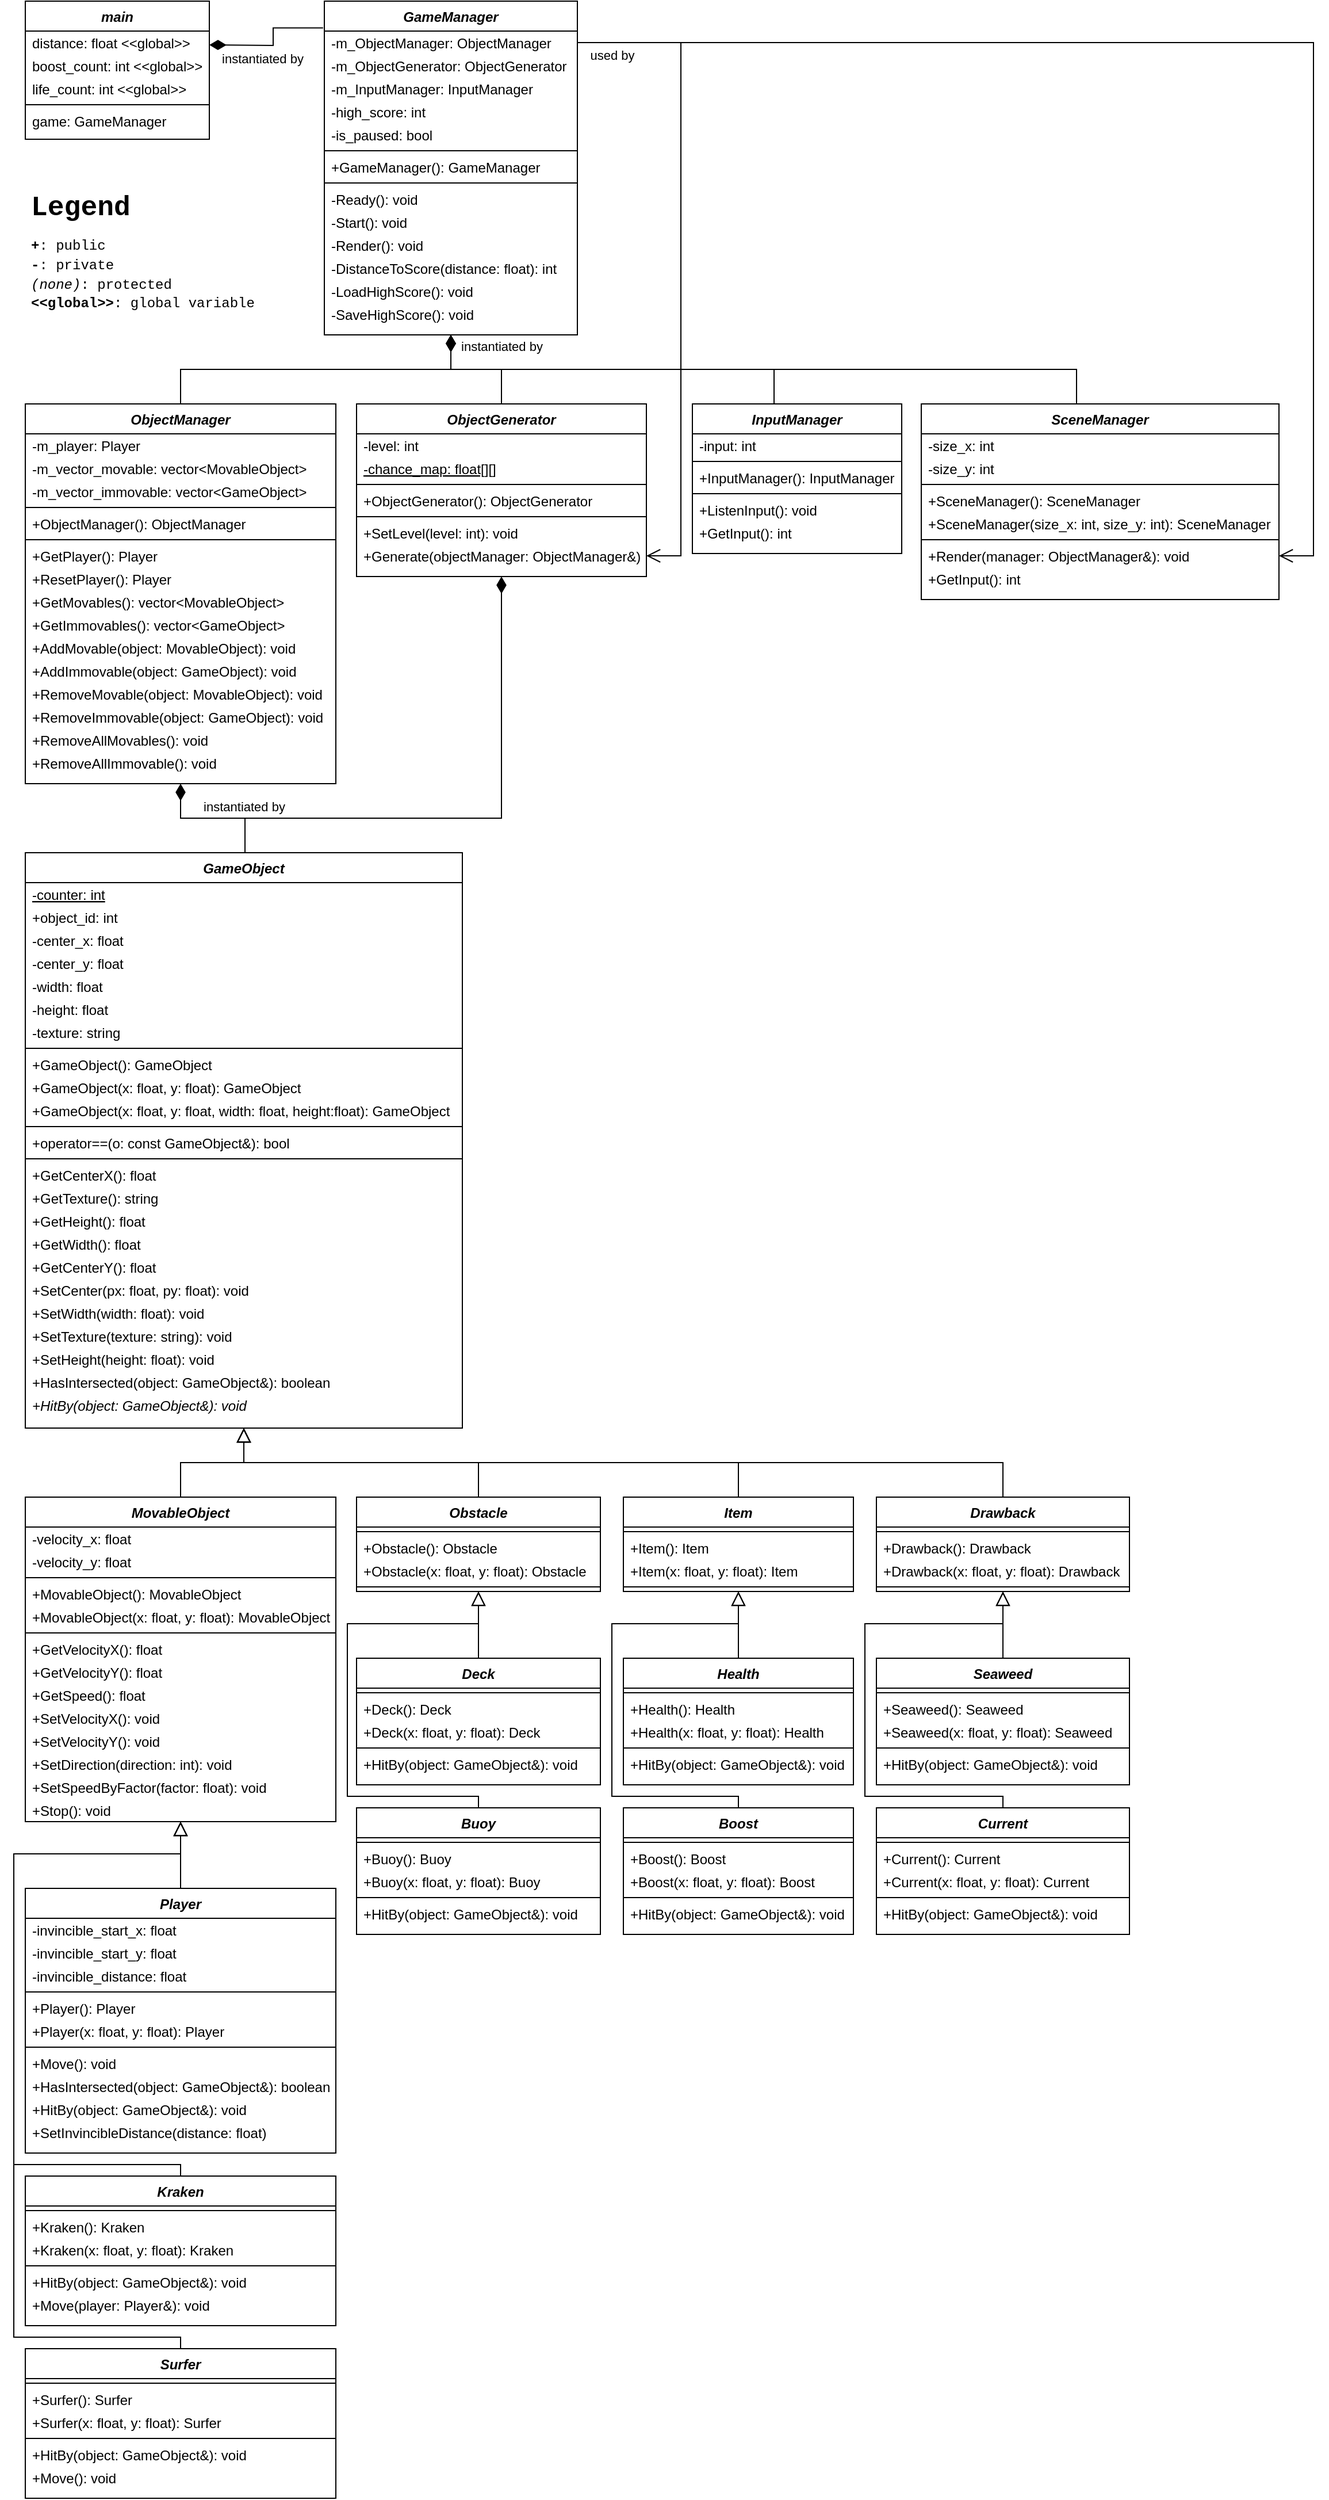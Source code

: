 <mxfile version="13.6.5">
    <diagram id="C5RBs43oDa-KdzZeNtuy" name="Page-1">
        <mxGraphModel dx="982" dy="1200" grid="1" gridSize="10" guides="1" tooltips="1" connect="1" arrows="1" fold="1" page="1" pageScale="1" pageWidth="1169" pageHeight="1654" math="0" shadow="0">
            <root>
                <mxCell id="WIyWlLk6GJQsqaUBKTNV-0"/>
                <mxCell id="WIyWlLk6GJQsqaUBKTNV-1" parent="WIyWlLk6GJQsqaUBKTNV-0"/>
                <mxCell id="RiHCerz2gjzvpgdkcuPO-0" value="main" style="swimlane;fontStyle=3;align=center;verticalAlign=top;childLayout=stackLayout;horizontal=1;startSize=26;horizontalStack=0;resizeParent=1;resizeLast=0;collapsible=1;marginBottom=0;rounded=0;shadow=0;strokeWidth=1;" parent="WIyWlLk6GJQsqaUBKTNV-1" vertex="1">
                    <mxGeometry x="40" y="40" width="160" height="120" as="geometry">
                        <mxRectangle x="220" y="120" width="160" height="26" as="alternateBounds"/>
                    </mxGeometry>
                </mxCell>
                <mxCell id="olZNuqd292mdIsfCVhg7-23" value="distance: float &lt;&lt;global&gt;&gt;" style="text;align=left;verticalAlign=middle;spacingLeft=4;spacingRight=4;overflow=hidden;rotatable=0;points=[[0,0.5],[1,0.5]];portConstraint=eastwest;imageHeight=18;" parent="RiHCerz2gjzvpgdkcuPO-0" vertex="1">
                    <mxGeometry y="26" width="160" height="20" as="geometry"/>
                </mxCell>
                <mxCell id="olZNuqd292mdIsfCVhg7-22" value="boost_count: int &lt;&lt;global&gt;&gt;" style="text;align=left;verticalAlign=middle;spacingLeft=4;spacingRight=4;overflow=hidden;rotatable=0;points=[[0,0.5],[1,0.5]];portConstraint=eastwest;imageHeight=18;" parent="RiHCerz2gjzvpgdkcuPO-0" vertex="1">
                    <mxGeometry y="46" width="160" height="20" as="geometry"/>
                </mxCell>
                <mxCell id="olZNuqd292mdIsfCVhg7-21" value="life_count: int &lt;&lt;global&gt;&gt;" style="text;align=left;verticalAlign=middle;spacingLeft=4;spacingRight=4;overflow=hidden;rotatable=0;points=[[0,0.5],[1,0.5]];portConstraint=eastwest;imageHeight=18;" parent="RiHCerz2gjzvpgdkcuPO-0" vertex="1">
                    <mxGeometry y="66" width="160" height="20" as="geometry"/>
                </mxCell>
                <mxCell id="RiHCerz2gjzvpgdkcuPO-4" value="" style="line;html=1;strokeWidth=1;align=left;verticalAlign=middle;spacingTop=-1;spacingLeft=3;spacingRight=3;rotatable=0;labelPosition=right;points=[];portConstraint=eastwest;" parent="RiHCerz2gjzvpgdkcuPO-0" vertex="1">
                    <mxGeometry y="86" width="160" height="8" as="geometry"/>
                </mxCell>
                <mxCell id="olZNuqd292mdIsfCVhg7-19" value="game: GameManager" style="text;align=left;verticalAlign=middle;spacingLeft=4;spacingRight=4;overflow=hidden;rotatable=0;points=[[0,0.5],[1,0.5]];portConstraint=eastwest;imageHeight=18;" parent="RiHCerz2gjzvpgdkcuPO-0" vertex="1">
                    <mxGeometry y="94" width="160" height="20" as="geometry"/>
                </mxCell>
                <mxCell id="RiHCerz2gjzvpgdkcuPO-10" value="GameManager" style="swimlane;fontStyle=3;align=center;verticalAlign=top;childLayout=stackLayout;horizontal=1;startSize=26;horizontalStack=0;resizeParent=1;resizeLast=0;collapsible=1;marginBottom=0;rounded=0;shadow=0;strokeWidth=1;" parent="WIyWlLk6GJQsqaUBKTNV-1" vertex="1">
                    <mxGeometry x="300" y="40" width="220" height="290" as="geometry">
                        <mxRectangle x="220" y="120" width="160" height="26" as="alternateBounds"/>
                    </mxGeometry>
                </mxCell>
                <mxCell id="4" value="-m_ObjectManager: ObjectManager" style="text;align=left;verticalAlign=middle;spacingLeft=4;spacingRight=4;overflow=hidden;rotatable=0;points=[[0,0.5],[1,0.5]];portConstraint=eastwest;imageHeight=18;" vertex="1" parent="RiHCerz2gjzvpgdkcuPO-10">
                    <mxGeometry y="26" width="220" height="20" as="geometry"/>
                </mxCell>
                <mxCell id="RiHCerz2gjzvpgdkcuPO-17" value="-m_ObjectGenerator: ObjectGenerator" style="text;align=left;verticalAlign=middle;spacingLeft=4;spacingRight=4;overflow=hidden;rotatable=0;points=[[0,0.5],[1,0.5]];portConstraint=eastwest;imageHeight=18;" parent="RiHCerz2gjzvpgdkcuPO-10" vertex="1">
                    <mxGeometry y="46" width="220" height="20" as="geometry"/>
                </mxCell>
                <mxCell id="RiHCerz2gjzvpgdkcuPO-12" value="-m_InputManager: InputManager" style="text;align=left;verticalAlign=middle;spacingLeft=4;spacingRight=4;overflow=hidden;rotatable=0;points=[[0,0.5],[1,0.5]];portConstraint=eastwest;rounded=0;shadow=0;html=0;resizeHeight=0;" parent="RiHCerz2gjzvpgdkcuPO-10" vertex="1">
                    <mxGeometry y="66" width="220" height="20" as="geometry"/>
                </mxCell>
                <mxCell id="6" value="-high_score: int" style="text;align=left;verticalAlign=middle;spacingLeft=4;spacingRight=4;overflow=hidden;rotatable=0;points=[[0,0.5],[1,0.5]];portConstraint=eastwest;imageHeight=18;" vertex="1" parent="RiHCerz2gjzvpgdkcuPO-10">
                    <mxGeometry y="86" width="220" height="20" as="geometry"/>
                </mxCell>
                <mxCell id="RiHCerz2gjzvpgdkcuPO-11" value="-is_paused: bool" style="text;align=left;verticalAlign=middle;spacingLeft=4;spacingRight=4;overflow=hidden;rotatable=0;points=[[0,0.5],[1,0.5]];portConstraint=eastwest;imageHeight=18;" parent="RiHCerz2gjzvpgdkcuPO-10" vertex="1">
                    <mxGeometry y="106" width="220" height="20" as="geometry"/>
                </mxCell>
                <mxCell id="RiHCerz2gjzvpgdkcuPO-14" value="" style="line;html=1;strokeWidth=1;align=left;verticalAlign=middle;spacingTop=-1;spacingLeft=3;spacingRight=3;rotatable=0;labelPosition=right;points=[];portConstraint=eastwest;" parent="RiHCerz2gjzvpgdkcuPO-10" vertex="1">
                    <mxGeometry y="126" width="220" height="8" as="geometry"/>
                </mxCell>
                <mxCell id="RiHCerz2gjzvpgdkcuPO-18" value="+GameManager(): GameManager" style="text;align=left;verticalAlign=middle;spacingLeft=4;spacingRight=4;overflow=hidden;rotatable=0;points=[[0,0.5],[1,0.5]];portConstraint=eastwest;rounded=0;shadow=0;html=0;resizeHeight=0;" parent="RiHCerz2gjzvpgdkcuPO-10" vertex="1">
                    <mxGeometry y="134" width="220" height="20" as="geometry"/>
                </mxCell>
                <mxCell id="RiHCerz2gjzvpgdkcuPO-48" value="" style="line;html=1;strokeWidth=1;align=left;verticalAlign=middle;spacingTop=-1;spacingLeft=3;spacingRight=3;rotatable=0;labelPosition=right;points=[];portConstraint=eastwest;" parent="RiHCerz2gjzvpgdkcuPO-10" vertex="1">
                    <mxGeometry y="154" width="220" height="8" as="geometry"/>
                </mxCell>
                <mxCell id="RiHCerz2gjzvpgdkcuPO-19" value="-Ready(): void" style="text;align=left;verticalAlign=middle;spacingLeft=4;spacingRight=4;overflow=hidden;rotatable=0;points=[[0,0.5],[1,0.5]];portConstraint=eastwest;rounded=0;shadow=0;html=0;resizeHeight=0;" parent="RiHCerz2gjzvpgdkcuPO-10" vertex="1">
                    <mxGeometry y="162" width="220" height="20" as="geometry"/>
                </mxCell>
                <mxCell id="RiHCerz2gjzvpgdkcuPO-20" value="-Start(): void" style="text;align=left;verticalAlign=middle;spacingLeft=4;spacingRight=4;overflow=hidden;rotatable=0;points=[[0,0.5],[1,0.5]];portConstraint=eastwest;rounded=0;shadow=0;html=0;resizeHeight=0;" parent="RiHCerz2gjzvpgdkcuPO-10" vertex="1">
                    <mxGeometry y="182" width="220" height="20" as="geometry"/>
                </mxCell>
                <mxCell id="RiHCerz2gjzvpgdkcuPO-21" value="-Render(): void" style="text;align=left;verticalAlign=middle;spacingLeft=4;spacingRight=4;overflow=hidden;rotatable=0;points=[[0,0.5],[1,0.5]];portConstraint=eastwest;rounded=0;shadow=0;html=0;resizeHeight=0;" parent="RiHCerz2gjzvpgdkcuPO-10" vertex="1">
                    <mxGeometry y="202" width="220" height="20" as="geometry"/>
                </mxCell>
                <mxCell id="7" value="-DistanceToScore(distance: float): int" style="text;align=left;verticalAlign=middle;spacingLeft=4;spacingRight=4;overflow=hidden;rotatable=0;points=[[0,0.5],[1,0.5]];portConstraint=eastwest;rounded=0;shadow=0;html=0;resizeHeight=0;" vertex="1" parent="RiHCerz2gjzvpgdkcuPO-10">
                    <mxGeometry y="222" width="220" height="20" as="geometry"/>
                </mxCell>
                <mxCell id="0" value="-LoadHighScore(): void" style="text;align=left;verticalAlign=middle;spacingLeft=4;spacingRight=4;overflow=hidden;rotatable=0;points=[[0,0.5],[1,0.5]];portConstraint=eastwest;rounded=0;shadow=0;html=0;resizeHeight=0;" vertex="1" parent="RiHCerz2gjzvpgdkcuPO-10">
                    <mxGeometry y="242" width="220" height="20" as="geometry"/>
                </mxCell>
                <mxCell id="5" value="-SaveHighScore(): void" style="text;align=left;verticalAlign=middle;spacingLeft=4;spacingRight=4;overflow=hidden;rotatable=0;points=[[0,0.5],[1,0.5]];portConstraint=eastwest;rounded=0;shadow=0;html=0;resizeHeight=0;" vertex="1" parent="RiHCerz2gjzvpgdkcuPO-10">
                    <mxGeometry y="262" width="220" height="20" as="geometry"/>
                </mxCell>
                <mxCell id="RiHCerz2gjzvpgdkcuPO-22" value="instantiated by" style="edgeStyle=orthogonalEdgeStyle;rounded=0;orthogonalLoop=1;jettySize=auto;html=1;entryX=-0.005;entryY=0.08;entryDx=0;entryDy=0;entryPerimeter=0;endArrow=none;endFill=0;startArrow=diamondThin;startFill=1;startSize=12;" parent="WIyWlLk6GJQsqaUBKTNV-1" target="RiHCerz2gjzvpgdkcuPO-10" edge="1">
                    <mxGeometry x="-0.182" y="-12" relative="1" as="geometry">
                        <mxPoint x="230" y="127" as="targetPoint"/>
                        <mxPoint as="offset"/>
                        <mxPoint x="200" y="78" as="sourcePoint"/>
                    </mxGeometry>
                </mxCell>
                <mxCell id="olZNuqd292mdIsfCVhg7-0" value="" style="edgeStyle=orthogonalEdgeStyle;rounded=0;orthogonalLoop=1;jettySize=auto;html=1;entryX=0.5;entryY=0;entryDx=0;entryDy=0;endArrow=none;endFill=0;startArrow=diamondThin;startFill=1;startSize=12;exitX=0.5;exitY=1;exitDx=0;exitDy=0;" parent="WIyWlLk6GJQsqaUBKTNV-1" source="RiHCerz2gjzvpgdkcuPO-10" target="RiHCerz2gjzvpgdkcuPO-23" edge="1">
                    <mxGeometry x="0.123" y="-10" relative="1" as="geometry">
                        <mxPoint x="238.9" y="190.0" as="targetPoint"/>
                        <mxPoint as="offset"/>
                        <mxPoint x="370" y="252" as="sourcePoint"/>
                        <Array as="points">
                            <mxPoint x="410" y="360"/>
                            <mxPoint x="175" y="360"/>
                        </Array>
                    </mxGeometry>
                </mxCell>
                <mxCell id="olZNuqd292mdIsfCVhg7-1" value="instantiated by" style="edgeStyle=orthogonalEdgeStyle;rounded=0;orthogonalLoop=1;jettySize=auto;html=1;entryX=0.5;entryY=0;entryDx=0;entryDy=0;endArrow=none;endFill=0;startArrow=diamondThin;startFill=1;startSize=12;exitX=0.5;exitY=1;exitDx=0;exitDy=0;" parent="WIyWlLk6GJQsqaUBKTNV-1" source="RiHCerz2gjzvpgdkcuPO-10" target="RiHCerz2gjzvpgdkcuPO-51" edge="1">
                    <mxGeometry x="0.423" y="20" relative="1" as="geometry">
                        <mxPoint x="150" y="740" as="targetPoint"/>
                        <mxPoint x="-20" y="-20" as="offset"/>
                        <mxPoint x="385" y="680" as="sourcePoint"/>
                        <Array as="points">
                            <mxPoint x="410" y="360"/>
                            <mxPoint x="454" y="360"/>
                        </Array>
                    </mxGeometry>
                </mxCell>
                <mxCell id="olZNuqd292mdIsfCVhg7-3" value="" style="edgeStyle=orthogonalEdgeStyle;rounded=0;orthogonalLoop=1;jettySize=auto;html=1;entryX=0.5;entryY=0;entryDx=0;entryDy=0;endArrow=none;endFill=0;startArrow=diamondThin;startFill=1;startSize=12;exitX=0.5;exitY=1;exitDx=0;exitDy=0;" parent="WIyWlLk6GJQsqaUBKTNV-1" source="RiHCerz2gjzvpgdkcuPO-10" target="RiHCerz2gjzvpgdkcuPO-70" edge="1">
                    <mxGeometry x="-0.182" y="-12" relative="1" as="geometry">
                        <mxPoint x="688.9" y="220.0" as="targetPoint"/>
                        <mxPoint as="offset"/>
                        <mxPoint x="590" y="242.8" as="sourcePoint"/>
                        <Array as="points">
                            <mxPoint x="410" y="360"/>
                            <mxPoint x="691" y="360"/>
                        </Array>
                    </mxGeometry>
                </mxCell>
                <mxCell id="olZNuqd292mdIsfCVhg7-24" value="&lt;p style=&quot;line-height: 80%&quot;&gt;&lt;/p&gt;&lt;h1&gt;Legend&lt;/h1&gt;&lt;p style=&quot;line-height: 40%&quot;&gt;&lt;b&gt;+&lt;/b&gt;: public&lt;/p&gt;&lt;p style=&quot;line-height: 40%&quot;&gt;&lt;b&gt;-&lt;/b&gt;: private&lt;/p&gt;&lt;p style=&quot;line-height: 40%&quot;&gt;&lt;i&gt;(none)&lt;/i&gt;: protected&lt;/p&gt;&lt;p style=&quot;line-height: 40%&quot;&gt;&lt;b&gt;&amp;lt;&amp;lt;global&amp;gt;&amp;gt;&lt;/b&gt;: global variable&lt;/p&gt;&lt;p&gt;&lt;/p&gt;" style="text;html=1;strokeColor=none;fillColor=none;spacing=5;spacingTop=-20;whiteSpace=wrap;overflow=hidden;rounded=0;fontFamily=Courier New;" parent="WIyWlLk6GJQsqaUBKTNV-1" vertex="1">
                    <mxGeometry x="40" y="200" width="218" height="120" as="geometry"/>
                </mxCell>
                <mxCell id="olZNuqd292mdIsfCVhg7-44" value="" style="endArrow=block;endSize=10;endFill=0;shadow=0;strokeWidth=1;rounded=0;edgeStyle=elbowEdgeStyle;elbow=vertical;entryX=0.5;entryY=1;entryDx=0;entryDy=0;exitX=0.5;exitY=0;exitDx=0;exitDy=0;" parent="WIyWlLk6GJQsqaUBKTNV-1" source="olZNuqd292mdIsfCVhg7-30" target="olZNuqd292mdIsfCVhg7-4" edge="1">
                    <mxGeometry width="160" relative="1" as="geometry">
                        <mxPoint x="1122" y="1882" as="sourcePoint"/>
                        <mxPoint x="1082" y="1800" as="targetPoint"/>
                    </mxGeometry>
                </mxCell>
                <mxCell id="olZNuqd292mdIsfCVhg7-46" value="" style="endArrow=block;endSize=10;endFill=0;shadow=0;strokeWidth=1;rounded=0;edgeStyle=orthogonalEdgeStyle;elbow=vertical;entryX=0.5;entryY=1;entryDx=0;entryDy=0;exitX=0.5;exitY=0;exitDx=0;exitDy=0;" parent="WIyWlLk6GJQsqaUBKTNV-1" source="olZNuqd292mdIsfCVhg7-38" target="olZNuqd292mdIsfCVhg7-4" edge="1">
                    <mxGeometry width="160" relative="1" as="geometry">
                        <mxPoint x="670" y="2382" as="sourcePoint"/>
                        <mxPoint x="700" y="2100" as="targetPoint"/>
                        <Array as="points">
                            <mxPoint x="660" y="1600"/>
                            <mxPoint x="550" y="1600"/>
                            <mxPoint x="550" y="1450"/>
                            <mxPoint x="660" y="1450"/>
                        </Array>
                    </mxGeometry>
                </mxCell>
                <mxCell id="olZNuqd292mdIsfCVhg7-64" value="" style="endArrow=block;endSize=10;endFill=0;shadow=0;strokeWidth=1;rounded=0;edgeStyle=orthogonalEdgeStyle;elbow=vertical;entryX=0.5;entryY=1;entryDx=0;entryDy=0;exitX=0.5;exitY=0;exitDx=0;exitDy=0;" parent="WIyWlLk6GJQsqaUBKTNV-1" source="olZNuqd292mdIsfCVhg7-57" target="olZNuqd292mdIsfCVhg7-25" edge="1">
                    <mxGeometry width="160" relative="1" as="geometry">
                        <mxPoint x="483" y="2160" as="sourcePoint"/>
                        <mxPoint x="195" y="2100" as="targetPoint"/>
                        <Array as="points">
                            <mxPoint x="434" y="1600"/>
                            <mxPoint x="320" y="1600"/>
                            <mxPoint x="320" y="1450"/>
                            <mxPoint x="434" y="1450"/>
                        </Array>
                    </mxGeometry>
                </mxCell>
                <mxCell id="olZNuqd292mdIsfCVhg7-65" value="" style="endArrow=block;endSize=10;endFill=0;shadow=0;strokeWidth=1;rounded=0;edgeStyle=elbowEdgeStyle;elbow=vertical;exitX=0.5;exitY=0;exitDx=0;exitDy=0;entryX=0.5;entryY=1;entryDx=0;entryDy=0;" parent="WIyWlLk6GJQsqaUBKTNV-1" source="olZNuqd292mdIsfCVhg7-50" target="olZNuqd292mdIsfCVhg7-25" edge="1">
                    <mxGeometry width="160" relative="1" as="geometry">
                        <mxPoint x="160" y="2174" as="sourcePoint"/>
                        <mxPoint x="140" y="2100" as="targetPoint"/>
                    </mxGeometry>
                </mxCell>
                <mxCell id="olZNuqd292mdIsfCVhg7-86" value="" style="endArrow=block;endSize=10;endFill=0;shadow=0;strokeWidth=1;rounded=0;edgeStyle=elbowEdgeStyle;elbow=vertical;exitX=0.5;exitY=0;exitDx=0;exitDy=0;entryX=0.5;entryY=1;entryDx=0;entryDy=0;" parent="WIyWlLk6GJQsqaUBKTNV-1" source="olZNuqd292mdIsfCVhg7-71" target="olZNuqd292mdIsfCVhg7-66" edge="1">
                    <mxGeometry width="160" relative="1" as="geometry">
                        <mxPoint x="152" y="1514" as="sourcePoint"/>
                        <mxPoint x="132" y="1440" as="targetPoint"/>
                    </mxGeometry>
                </mxCell>
                <mxCell id="olZNuqd292mdIsfCVhg7-103" value="" style="endArrow=block;endSize=10;endFill=0;shadow=0;strokeWidth=1;rounded=0;edgeStyle=orthogonalEdgeStyle;elbow=vertical;entryX=0.5;entryY=1;entryDx=0;entryDy=0;exitX=0.5;exitY=0;exitDx=0;exitDy=0;" parent="WIyWlLk6GJQsqaUBKTNV-1" source="olZNuqd292mdIsfCVhg7-78" target="olZNuqd292mdIsfCVhg7-66" edge="1">
                    <mxGeometry width="160" relative="1" as="geometry">
                        <mxPoint x="640" y="1640" as="sourcePoint"/>
                        <mxPoint x="390" y="1430" as="targetPoint"/>
                        <Array as="points">
                            <mxPoint x="175" y="1920"/>
                            <mxPoint x="30" y="1920"/>
                            <mxPoint x="30" y="1650"/>
                            <mxPoint x="175" y="1650"/>
                        </Array>
                    </mxGeometry>
                </mxCell>
                <mxCell id="olZNuqd292mdIsfCVhg7-121" value="" style="endArrow=block;endSize=10;endFill=0;shadow=0;strokeWidth=1;rounded=0;edgeStyle=orthogonalEdgeStyle;elbow=vertical;exitX=0.5;exitY=0;exitDx=0;exitDy=0;entryX=0.5;entryY=1;entryDx=0;entryDy=0;" parent="WIyWlLk6GJQsqaUBKTNV-1" source="olZNuqd292mdIsfCVhg7-110" target="olZNuqd292mdIsfCVhg7-66" edge="1">
                    <mxGeometry width="160" relative="1" as="geometry">
                        <mxPoint x="135" y="1820" as="sourcePoint"/>
                        <mxPoint x="130" y="1620" as="targetPoint"/>
                        <Array as="points">
                            <mxPoint x="175" y="2070"/>
                            <mxPoint x="30" y="2070"/>
                            <mxPoint x="30" y="1650"/>
                            <mxPoint x="175" y="1650"/>
                        </Array>
                    </mxGeometry>
                </mxCell>
                <mxCell id="olZNuqd292mdIsfCVhg7-139" value="" style="endArrow=block;endSize=10;endFill=0;shadow=0;strokeWidth=1;rounded=0;edgeStyle=elbowEdgeStyle;elbow=vertical;entryX=0.5;entryY=1;entryDx=0;entryDy=0;exitX=0.5;exitY=0;exitDx=0;exitDy=0;" parent="WIyWlLk6GJQsqaUBKTNV-1" source="olZNuqd292mdIsfCVhg7-127" target="olZNuqd292mdIsfCVhg7-122" edge="1">
                    <mxGeometry width="160" relative="1" as="geometry">
                        <mxPoint x="1342" y="1882" as="sourcePoint"/>
                        <mxPoint x="1302" y="1800" as="targetPoint"/>
                    </mxGeometry>
                </mxCell>
                <mxCell id="olZNuqd292mdIsfCVhg7-140" value="" style="endArrow=block;endSize=10;endFill=0;shadow=0;strokeWidth=1;rounded=0;edgeStyle=orthogonalEdgeStyle;elbow=vertical;entryX=0.5;entryY=1;entryDx=0;entryDy=0;exitX=0.5;exitY=0;exitDx=0;exitDy=0;" parent="WIyWlLk6GJQsqaUBKTNV-1" source="olZNuqd292mdIsfCVhg7-133" target="olZNuqd292mdIsfCVhg7-122" edge="1">
                    <mxGeometry width="160" relative="1" as="geometry">
                        <mxPoint x="890" y="2382" as="sourcePoint"/>
                        <mxPoint x="920" y="2100" as="targetPoint"/>
                        <Array as="points">
                            <mxPoint x="880" y="1600"/>
                            <mxPoint x="770" y="1600"/>
                            <mxPoint x="770" y="1450"/>
                            <mxPoint x="880" y="1450"/>
                        </Array>
                    </mxGeometry>
                </mxCell>
                <mxCell id="olZNuqd292mdIsfCVhg7-141" value="" style="edgeStyle=orthogonalEdgeStyle;rounded=0;orthogonalLoop=1;jettySize=auto;html=1;entryX=0.5;entryY=0;entryDx=0;entryDy=0;endArrow=none;endFill=0;startArrow=diamondThin;startFill=1;startSize=12;exitX=0.5;exitY=1;exitDx=0;exitDy=0;" parent="WIyWlLk6GJQsqaUBKTNV-1" source="RiHCerz2gjzvpgdkcuPO-51" target="RiHCerz2gjzvpgdkcuPO-78" edge="1">
                    <mxGeometry x="0.14" y="-10" relative="1" as="geometry">
                        <mxPoint x="294.0" y="800" as="targetPoint"/>
                        <mxPoint as="offset"/>
                        <mxPoint x="250" y="740" as="sourcePoint"/>
                        <Array as="points">
                            <mxPoint x="454" y="750"/>
                            <mxPoint x="231" y="750"/>
                        </Array>
                    </mxGeometry>
                </mxCell>
                <mxCell id="olZNuqd292mdIsfCVhg7-142" value="instantiated by" style="edgeStyle=orthogonalEdgeStyle;rounded=0;orthogonalLoop=1;jettySize=auto;html=1;entryX=0.5;entryY=0;entryDx=0;entryDy=0;endArrow=none;endFill=0;startArrow=diamondThin;startFill=1;startSize=12;exitX=0.5;exitY=1;exitDx=0;exitDy=0;" parent="WIyWlLk6GJQsqaUBKTNV-1" source="RiHCerz2gjzvpgdkcuPO-23" target="RiHCerz2gjzvpgdkcuPO-78" edge="1">
                    <mxGeometry x="0.451" y="10" relative="1" as="geometry">
                        <mxPoint x="241" y="790" as="targetPoint"/>
                        <mxPoint as="offset"/>
                        <mxPoint x="464.0" y="550" as="sourcePoint"/>
                        <Array as="points">
                            <mxPoint x="175" y="750"/>
                            <mxPoint x="231" y="750"/>
                        </Array>
                    </mxGeometry>
                </mxCell>
                <mxCell id="olZNuqd292mdIsfCVhg7-143" value="" style="endArrow=block;endSize=10;endFill=0;shadow=0;strokeWidth=1;rounded=0;edgeStyle=elbowEdgeStyle;elbow=vertical;exitX=0.5;exitY=0;exitDx=0;exitDy=0;entryX=0.5;entryY=1;entryDx=0;entryDy=0;" parent="WIyWlLk6GJQsqaUBKTNV-1" source="olZNuqd292mdIsfCVhg7-66" target="RiHCerz2gjzvpgdkcuPO-78" edge="1">
                    <mxGeometry width="160" relative="1" as="geometry">
                        <mxPoint x="444.0" y="1490" as="sourcePoint"/>
                        <mxPoint x="444.0" y="1432" as="targetPoint"/>
                    </mxGeometry>
                </mxCell>
                <mxCell id="olZNuqd292mdIsfCVhg7-144" value="" style="endArrow=block;endSize=10;endFill=0;shadow=0;strokeWidth=1;rounded=0;edgeStyle=elbowEdgeStyle;elbow=vertical;exitX=0.5;exitY=0;exitDx=0;exitDy=0;entryX=0.5;entryY=1;entryDx=0;entryDy=0;" parent="WIyWlLk6GJQsqaUBKTNV-1" source="olZNuqd292mdIsfCVhg7-25" target="RiHCerz2gjzvpgdkcuPO-78" edge="1">
                    <mxGeometry width="160" relative="1" as="geometry">
                        <mxPoint x="185" y="1350" as="sourcePoint"/>
                        <mxPoint x="230" y="1280" as="targetPoint"/>
                    </mxGeometry>
                </mxCell>
                <mxCell id="olZNuqd292mdIsfCVhg7-145" value="" style="endArrow=block;endSize=10;endFill=0;shadow=0;strokeWidth=1;rounded=0;edgeStyle=elbowEdgeStyle;elbow=vertical;exitX=0.5;exitY=0;exitDx=0;exitDy=0;entryX=0.5;entryY=1;entryDx=0;entryDy=0;" parent="WIyWlLk6GJQsqaUBKTNV-1" source="olZNuqd292mdIsfCVhg7-4" target="RiHCerz2gjzvpgdkcuPO-78" edge="1">
                    <mxGeometry width="160" relative="1" as="geometry">
                        <mxPoint x="444" y="1350" as="sourcePoint"/>
                        <mxPoint x="320" y="1300" as="targetPoint"/>
                    </mxGeometry>
                </mxCell>
                <mxCell id="olZNuqd292mdIsfCVhg7-146" value="" style="endArrow=block;endSize=10;endFill=0;shadow=0;strokeWidth=1;rounded=0;edgeStyle=elbowEdgeStyle;elbow=vertical;exitX=0.5;exitY=0;exitDx=0;exitDy=0;entryX=0.5;entryY=1;entryDx=0;entryDy=0;" parent="WIyWlLk6GJQsqaUBKTNV-1" source="olZNuqd292mdIsfCVhg7-122" target="RiHCerz2gjzvpgdkcuPO-78" edge="1">
                    <mxGeometry width="160" relative="1" as="geometry">
                        <mxPoint x="670" y="1350" as="sourcePoint"/>
                        <mxPoint x="160" y="1290" as="targetPoint"/>
                        <Array as="points">
                            <mxPoint x="560" y="1310"/>
                        </Array>
                    </mxGeometry>
                </mxCell>
                <mxCell id="RiHCerz2gjzvpgdkcuPO-23" value="ObjectManager" style="swimlane;fontStyle=3;align=center;verticalAlign=top;childLayout=stackLayout;horizontal=1;startSize=26;horizontalStack=0;resizeParent=1;resizeLast=0;collapsible=1;marginBottom=0;rounded=0;shadow=0;strokeWidth=1;" parent="WIyWlLk6GJQsqaUBKTNV-1" vertex="1">
                    <mxGeometry x="40" y="390" width="270" height="330" as="geometry">
                        <mxRectangle x="110" y="780" width="160" height="26" as="alternateBounds"/>
                    </mxGeometry>
                </mxCell>
                <mxCell id="RiHCerz2gjzvpgdkcuPO-24" value="-m_player: Player" style="text;align=left;verticalAlign=middle;spacingLeft=4;spacingRight=4;overflow=hidden;rotatable=0;points=[[0,0.5],[1,0.5]];portConstraint=eastwest;imageHeight=18;" parent="RiHCerz2gjzvpgdkcuPO-23" vertex="1">
                    <mxGeometry y="26" width="270" height="20" as="geometry"/>
                </mxCell>
                <mxCell id="RiHCerz2gjzvpgdkcuPO-25" value="-m_vector_movable: vector&lt;MovableObject&gt;" style="text;align=left;verticalAlign=middle;spacingLeft=4;spacingRight=4;overflow=hidden;rotatable=0;points=[[0,0.5],[1,0.5]];portConstraint=eastwest;imageHeight=18;" parent="RiHCerz2gjzvpgdkcuPO-23" vertex="1">
                    <mxGeometry y="46" width="270" height="20" as="geometry"/>
                </mxCell>
                <mxCell id="RiHCerz2gjzvpgdkcuPO-32" value="-m_vector_immovable: vector&lt;GameObject&gt;" style="text;align=left;verticalAlign=middle;spacingLeft=4;spacingRight=4;overflow=hidden;rotatable=0;points=[[0,0.5],[1,0.5]];portConstraint=eastwest;imageHeight=18;" parent="RiHCerz2gjzvpgdkcuPO-23" vertex="1">
                    <mxGeometry y="66" width="270" height="20" as="geometry"/>
                </mxCell>
                <mxCell id="RiHCerz2gjzvpgdkcuPO-27" value="" style="line;html=1;strokeWidth=1;align=left;verticalAlign=middle;spacingTop=-1;spacingLeft=3;spacingRight=3;rotatable=0;labelPosition=right;points=[];portConstraint=eastwest;" parent="RiHCerz2gjzvpgdkcuPO-23" vertex="1">
                    <mxGeometry y="86" width="270" height="8" as="geometry"/>
                </mxCell>
                <mxCell id="RiHCerz2gjzvpgdkcuPO-28" value="+ObjectManager(): ObjectManager" style="text;align=left;verticalAlign=middle;spacingLeft=4;spacingRight=4;overflow=hidden;rotatable=0;points=[[0,0.5],[1,0.5]];portConstraint=eastwest;rounded=0;shadow=0;html=0;resizeHeight=0;" parent="RiHCerz2gjzvpgdkcuPO-23" vertex="1">
                    <mxGeometry y="94" width="270" height="20" as="geometry"/>
                </mxCell>
                <mxCell id="RiHCerz2gjzvpgdkcuPO-47" value="" style="line;html=1;strokeWidth=1;align=left;verticalAlign=middle;spacingTop=-1;spacingLeft=3;spacingRight=3;rotatable=0;labelPosition=right;points=[];portConstraint=eastwest;" parent="RiHCerz2gjzvpgdkcuPO-23" vertex="1">
                    <mxGeometry y="114" width="270" height="8" as="geometry"/>
                </mxCell>
                <mxCell id="RiHCerz2gjzvpgdkcuPO-29" value="+GetPlayer(): Player" style="text;align=left;verticalAlign=middle;spacingLeft=4;spacingRight=4;overflow=hidden;rotatable=0;points=[[0,0.5],[1,0.5]];portConstraint=eastwest;rounded=0;shadow=0;html=0;resizeHeight=0;" parent="RiHCerz2gjzvpgdkcuPO-23" vertex="1">
                    <mxGeometry y="122" width="270" height="20" as="geometry"/>
                </mxCell>
                <mxCell id="RiHCerz2gjzvpgdkcuPO-46" value="+ResetPlayer(): Player" style="text;align=left;verticalAlign=middle;spacingLeft=4;spacingRight=4;overflow=hidden;rotatable=0;points=[[0,0.5],[1,0.5]];portConstraint=eastwest;rounded=0;shadow=0;html=0;resizeHeight=0;" parent="RiHCerz2gjzvpgdkcuPO-23" vertex="1">
                    <mxGeometry y="142" width="270" height="20" as="geometry"/>
                </mxCell>
                <mxCell id="RiHCerz2gjzvpgdkcuPO-30" value="+GetMovables(): vector&lt;MovableObject&gt;" style="text;align=left;verticalAlign=middle;spacingLeft=4;spacingRight=4;overflow=hidden;rotatable=0;points=[[0,0.5],[1,0.5]];portConstraint=eastwest;rounded=0;shadow=0;html=0;resizeHeight=0;" parent="RiHCerz2gjzvpgdkcuPO-23" vertex="1">
                    <mxGeometry y="162" width="270" height="20" as="geometry"/>
                </mxCell>
                <mxCell id="RiHCerz2gjzvpgdkcuPO-42" value="+GetImmovables(): vector&lt;GameObject&gt;" style="text;align=left;verticalAlign=middle;spacingLeft=4;spacingRight=4;overflow=hidden;rotatable=0;points=[[0,0.5],[1,0.5]];portConstraint=eastwest;rounded=0;shadow=0;html=0;resizeHeight=0;" parent="RiHCerz2gjzvpgdkcuPO-23" vertex="1">
                    <mxGeometry y="182" width="270" height="20" as="geometry"/>
                </mxCell>
                <mxCell id="RiHCerz2gjzvpgdkcuPO-31" value="+AddMovable(object: MovableObject): void" style="text;align=left;verticalAlign=middle;spacingLeft=4;spacingRight=4;overflow=hidden;rotatable=0;points=[[0,0.5],[1,0.5]];portConstraint=eastwest;rounded=0;shadow=0;html=0;resizeHeight=0;" parent="RiHCerz2gjzvpgdkcuPO-23" vertex="1">
                    <mxGeometry y="202" width="270" height="20" as="geometry"/>
                </mxCell>
                <mxCell id="RiHCerz2gjzvpgdkcuPO-43" value="+AddImmovable(object: GameObject): void" style="text;align=left;verticalAlign=middle;spacingLeft=4;spacingRight=4;overflow=hidden;rotatable=0;points=[[0,0.5],[1,0.5]];portConstraint=eastwest;rounded=0;shadow=0;html=0;resizeHeight=0;" parent="RiHCerz2gjzvpgdkcuPO-23" vertex="1">
                    <mxGeometry y="222" width="270" height="20" as="geometry"/>
                </mxCell>
                <mxCell id="RiHCerz2gjzvpgdkcuPO-44" value="+RemoveMovable(object: MovableObject): void" style="text;align=left;verticalAlign=middle;spacingLeft=4;spacingRight=4;overflow=hidden;rotatable=0;points=[[0,0.5],[1,0.5]];portConstraint=eastwest;rounded=0;shadow=0;html=0;resizeHeight=0;" parent="RiHCerz2gjzvpgdkcuPO-23" vertex="1">
                    <mxGeometry y="242" width="270" height="20" as="geometry"/>
                </mxCell>
                <mxCell id="RiHCerz2gjzvpgdkcuPO-45" value="+RemoveImmovable(object: GameObject): void" style="text;align=left;verticalAlign=middle;spacingLeft=4;spacingRight=4;overflow=hidden;rotatable=0;points=[[0,0.5],[1,0.5]];portConstraint=eastwest;rounded=0;shadow=0;html=0;resizeHeight=0;" parent="RiHCerz2gjzvpgdkcuPO-23" vertex="1">
                    <mxGeometry y="262" width="270" height="20" as="geometry"/>
                </mxCell>
                <mxCell id="RiHCerz2gjzvpgdkcuPO-49" value="+RemoveAllMovables(): void" style="text;align=left;verticalAlign=middle;spacingLeft=4;spacingRight=4;overflow=hidden;rotatable=0;points=[[0,0.5],[1,0.5]];portConstraint=eastwest;rounded=0;shadow=0;html=0;resizeHeight=0;" parent="RiHCerz2gjzvpgdkcuPO-23" vertex="1">
                    <mxGeometry y="282" width="270" height="20" as="geometry"/>
                </mxCell>
                <mxCell id="RiHCerz2gjzvpgdkcuPO-50" value="+RemoveAllImmovable(): void" style="text;align=left;verticalAlign=middle;spacingLeft=4;spacingRight=4;overflow=hidden;rotatable=0;points=[[0,0.5],[1,0.5]];portConstraint=eastwest;rounded=0;shadow=0;html=0;resizeHeight=0;" parent="RiHCerz2gjzvpgdkcuPO-23" vertex="1">
                    <mxGeometry y="302" width="270" height="20" as="geometry"/>
                </mxCell>
                <mxCell id="RiHCerz2gjzvpgdkcuPO-51" value="ObjectGenerator" style="swimlane;fontStyle=3;align=center;verticalAlign=top;childLayout=stackLayout;horizontal=1;startSize=26;horizontalStack=0;resizeParent=1;resizeLast=0;collapsible=1;marginBottom=0;rounded=0;shadow=0;strokeWidth=1;" parent="WIyWlLk6GJQsqaUBKTNV-1" vertex="1">
                    <mxGeometry x="328" y="390" width="252" height="150" as="geometry">
                        <mxRectangle x="110" y="780" width="160" height="26" as="alternateBounds"/>
                    </mxGeometry>
                </mxCell>
                <mxCell id="RiHCerz2gjzvpgdkcuPO-52" value="-level: int" style="text;align=left;verticalAlign=middle;spacingLeft=4;spacingRight=4;overflow=hidden;rotatable=0;points=[[0,0.5],[1,0.5]];portConstraint=eastwest;imageHeight=18;" parent="RiHCerz2gjzvpgdkcuPO-51" vertex="1">
                    <mxGeometry y="26" width="252" height="20" as="geometry"/>
                </mxCell>
                <mxCell id="RiHCerz2gjzvpgdkcuPO-69" value="-chance_map: float[][]" style="text;align=left;verticalAlign=middle;spacingLeft=4;spacingRight=4;overflow=hidden;rotatable=0;points=[[0,0.5],[1,0.5]];portConstraint=eastwest;imageHeight=18;fontStyle=4" parent="RiHCerz2gjzvpgdkcuPO-51" vertex="1">
                    <mxGeometry y="46" width="252" height="20" as="geometry"/>
                </mxCell>
                <mxCell id="RiHCerz2gjzvpgdkcuPO-55" value="" style="line;html=1;strokeWidth=1;align=left;verticalAlign=middle;spacingTop=-1;spacingLeft=3;spacingRight=3;rotatable=0;labelPosition=right;points=[];portConstraint=eastwest;" parent="RiHCerz2gjzvpgdkcuPO-51" vertex="1">
                    <mxGeometry y="66" width="252" height="8" as="geometry"/>
                </mxCell>
                <mxCell id="RiHCerz2gjzvpgdkcuPO-56" value="+ObjectGenerator(): ObjectGenerator" style="text;align=left;verticalAlign=middle;spacingLeft=4;spacingRight=4;overflow=hidden;rotatable=0;points=[[0,0.5],[1,0.5]];portConstraint=eastwest;rounded=0;shadow=0;html=0;resizeHeight=0;" parent="RiHCerz2gjzvpgdkcuPO-51" vertex="1">
                    <mxGeometry y="74" width="252" height="20" as="geometry"/>
                </mxCell>
                <mxCell id="RiHCerz2gjzvpgdkcuPO-57" value="" style="line;html=1;strokeWidth=1;align=left;verticalAlign=middle;spacingTop=-1;spacingLeft=3;spacingRight=3;rotatable=0;labelPosition=right;points=[];portConstraint=eastwest;" parent="RiHCerz2gjzvpgdkcuPO-51" vertex="1">
                    <mxGeometry y="94" width="252" height="8" as="geometry"/>
                </mxCell>
                <mxCell id="RiHCerz2gjzvpgdkcuPO-58" value="+SetLevel(level: int): void" style="text;align=left;verticalAlign=middle;spacingLeft=4;spacingRight=4;overflow=hidden;rotatable=0;points=[[0,0.5],[1,0.5]];portConstraint=eastwest;rounded=0;shadow=0;html=0;resizeHeight=0;" parent="RiHCerz2gjzvpgdkcuPO-51" vertex="1">
                    <mxGeometry y="102" width="252" height="20" as="geometry"/>
                </mxCell>
                <mxCell id="RiHCerz2gjzvpgdkcuPO-67" value="+Generate(objectManager: ObjectManager&amp;)" style="text;align=left;verticalAlign=middle;spacingLeft=4;spacingRight=4;overflow=hidden;rotatable=0;points=[[0,0.5],[1,0.5]];portConstraint=eastwest;rounded=0;shadow=0;html=0;resizeHeight=0;" parent="RiHCerz2gjzvpgdkcuPO-51" vertex="1">
                    <mxGeometry y="122" width="252" height="20" as="geometry"/>
                </mxCell>
                <mxCell id="RiHCerz2gjzvpgdkcuPO-78" value="GameObject" style="swimlane;fontStyle=3;align=center;verticalAlign=top;childLayout=stackLayout;horizontal=1;startSize=26;horizontalStack=0;resizeParent=1;resizeLast=0;collapsible=1;marginBottom=0;rounded=0;shadow=0;strokeWidth=1;" parent="WIyWlLk6GJQsqaUBKTNV-1" vertex="1">
                    <mxGeometry x="40" y="780" width="380" height="500" as="geometry">
                        <mxRectangle x="110" y="780" width="160" height="26" as="alternateBounds"/>
                    </mxGeometry>
                </mxCell>
                <mxCell id="olZNuqd292mdIsfCVhg7-15" value="-counter: int" style="text;align=left;verticalAlign=middle;spacingLeft=4;spacingRight=4;overflow=hidden;rotatable=0;points=[[0,0.5],[1,0.5]];portConstraint=eastwest;imageHeight=18;fontStyle=4" parent="RiHCerz2gjzvpgdkcuPO-78" vertex="1">
                    <mxGeometry y="26" width="380" height="20" as="geometry"/>
                </mxCell>
                <mxCell id="RiHCerz2gjzvpgdkcuPO-79" value="+object_id: int" style="text;align=left;verticalAlign=middle;spacingLeft=4;spacingRight=4;overflow=hidden;rotatable=0;points=[[0,0.5],[1,0.5]];portConstraint=eastwest;imageHeight=18;fontStyle=0" parent="RiHCerz2gjzvpgdkcuPO-78" vertex="1">
                    <mxGeometry y="46" width="380" height="20" as="geometry"/>
                </mxCell>
                <mxCell id="olZNuqd292mdIsfCVhg7-14" value="-center_x: float" style="text;align=left;verticalAlign=middle;spacingLeft=4;spacingRight=4;overflow=hidden;rotatable=0;points=[[0,0.5],[1,0.5]];portConstraint=eastwest;imageHeight=18;" parent="RiHCerz2gjzvpgdkcuPO-78" vertex="1">
                    <mxGeometry y="66" width="380" height="20" as="geometry"/>
                </mxCell>
                <mxCell id="RiHCerz2gjzvpgdkcuPO-80" value="-center_y: float" style="text;align=left;verticalAlign=middle;spacingLeft=4;spacingRight=4;overflow=hidden;rotatable=0;points=[[0,0.5],[1,0.5]];portConstraint=eastwest;imageHeight=18;fontStyle=0" parent="RiHCerz2gjzvpgdkcuPO-78" vertex="1">
                    <mxGeometry y="86" width="380" height="20" as="geometry"/>
                </mxCell>
                <mxCell id="RiHCerz2gjzvpgdkcuPO-87" value="-width: float" style="text;align=left;verticalAlign=middle;spacingLeft=4;spacingRight=4;overflow=hidden;rotatable=0;points=[[0,0.5],[1,0.5]];portConstraint=eastwest;imageHeight=18;fontStyle=0" parent="RiHCerz2gjzvpgdkcuPO-78" vertex="1">
                    <mxGeometry y="106" width="380" height="20" as="geometry"/>
                </mxCell>
                <mxCell id="RiHCerz2gjzvpgdkcuPO-88" value="-height: float" style="text;align=left;verticalAlign=middle;spacingLeft=4;spacingRight=4;overflow=hidden;rotatable=0;points=[[0,0.5],[1,0.5]];portConstraint=eastwest;imageHeight=18;fontStyle=0" parent="RiHCerz2gjzvpgdkcuPO-78" vertex="1">
                    <mxGeometry y="126" width="380" height="20" as="geometry"/>
                </mxCell>
                <mxCell id="RiHCerz2gjzvpgdkcuPO-93" value="-texture: string" style="text;align=left;verticalAlign=middle;spacingLeft=4;spacingRight=4;overflow=hidden;rotatable=0;points=[[0,0.5],[1,0.5]];portConstraint=eastwest;imageHeight=18;fontStyle=0" parent="RiHCerz2gjzvpgdkcuPO-78" vertex="1">
                    <mxGeometry y="146" width="380" height="20" as="geometry"/>
                </mxCell>
                <mxCell id="RiHCerz2gjzvpgdkcuPO-81" value="" style="line;html=1;strokeWidth=1;align=left;verticalAlign=middle;spacingTop=-1;spacingLeft=3;spacingRight=3;rotatable=0;labelPosition=right;points=[];portConstraint=eastwest;" parent="RiHCerz2gjzvpgdkcuPO-78" vertex="1">
                    <mxGeometry y="166" width="380" height="8" as="geometry"/>
                </mxCell>
                <mxCell id="RiHCerz2gjzvpgdkcuPO-82" value="+GameObject(): GameObject" style="text;align=left;verticalAlign=middle;spacingLeft=4;spacingRight=4;overflow=hidden;rotatable=0;points=[[0,0.5],[1,0.5]];portConstraint=eastwest;rounded=0;shadow=0;html=0;resizeHeight=0;" parent="RiHCerz2gjzvpgdkcuPO-78" vertex="1">
                    <mxGeometry y="174" width="380" height="20" as="geometry"/>
                </mxCell>
                <mxCell id="RiHCerz2gjzvpgdkcuPO-86" value="+GameObject(x: float, y: float): GameObject" style="text;align=left;verticalAlign=middle;spacingLeft=4;spacingRight=4;overflow=hidden;rotatable=0;points=[[0,0.5],[1,0.5]];portConstraint=eastwest;rounded=0;shadow=0;html=0;resizeHeight=0;" parent="RiHCerz2gjzvpgdkcuPO-78" vertex="1">
                    <mxGeometry y="194" width="380" height="20" as="geometry"/>
                </mxCell>
                <mxCell id="RiHCerz2gjzvpgdkcuPO-89" value="+GameObject(x: float, y: float, width: float, height:float): GameObject" style="text;align=left;verticalAlign=middle;spacingLeft=4;spacingRight=4;overflow=hidden;rotatable=0;points=[[0,0.5],[1,0.5]];portConstraint=eastwest;rounded=0;shadow=0;html=0;resizeHeight=0;" parent="RiHCerz2gjzvpgdkcuPO-78" vertex="1">
                    <mxGeometry y="214" width="380" height="20" as="geometry"/>
                </mxCell>
                <mxCell id="olZNuqd292mdIsfCVhg7-16" value="" style="line;html=1;strokeWidth=1;align=left;verticalAlign=middle;spacingTop=-1;spacingLeft=3;spacingRight=3;rotatable=0;labelPosition=right;points=[];portConstraint=eastwest;" parent="RiHCerz2gjzvpgdkcuPO-78" vertex="1">
                    <mxGeometry y="234" width="380" height="8" as="geometry"/>
                </mxCell>
                <mxCell id="olZNuqd292mdIsfCVhg7-17" value="+operator==(o: const GameObject&amp;): bool" style="text;align=left;verticalAlign=middle;spacingLeft=4;spacingRight=4;overflow=hidden;rotatable=0;points=[[0,0.5],[1,0.5]];portConstraint=eastwest;rounded=0;shadow=0;html=0;resizeHeight=0;" parent="RiHCerz2gjzvpgdkcuPO-78" vertex="1">
                    <mxGeometry y="242" width="380" height="20" as="geometry"/>
                </mxCell>
                <mxCell id="RiHCerz2gjzvpgdkcuPO-83" value="" style="line;html=1;strokeWidth=1;align=left;verticalAlign=middle;spacingTop=-1;spacingLeft=3;spacingRight=3;rotatable=0;labelPosition=right;points=[];portConstraint=eastwest;" parent="RiHCerz2gjzvpgdkcuPO-78" vertex="1">
                    <mxGeometry y="262" width="380" height="8" as="geometry"/>
                </mxCell>
                <mxCell id="RiHCerz2gjzvpgdkcuPO-85" value="+GetCenterX(): float" style="text;align=left;verticalAlign=middle;spacingLeft=4;spacingRight=4;overflow=hidden;rotatable=0;points=[[0,0.5],[1,0.5]];portConstraint=eastwest;rounded=0;shadow=0;html=0;resizeHeight=0;" parent="RiHCerz2gjzvpgdkcuPO-78" vertex="1">
                    <mxGeometry y="270" width="380" height="20" as="geometry"/>
                </mxCell>
                <mxCell id="olZNuqd292mdIsfCVhg7-11" value="+GetTexture(): string" style="text;align=left;verticalAlign=middle;spacingLeft=4;spacingRight=4;overflow=hidden;rotatable=0;points=[[0,0.5],[1,0.5]];portConstraint=eastwest;rounded=0;shadow=0;html=0;resizeHeight=0;" parent="RiHCerz2gjzvpgdkcuPO-78" vertex="1">
                    <mxGeometry y="290" width="380" height="20" as="geometry"/>
                </mxCell>
                <mxCell id="RiHCerz2gjzvpgdkcuPO-95" value="+GetHeight(): float" style="text;align=left;verticalAlign=middle;spacingLeft=4;spacingRight=4;overflow=hidden;rotatable=0;points=[[0,0.5],[1,0.5]];portConstraint=eastwest;rounded=0;shadow=0;html=0;resizeHeight=0;" parent="RiHCerz2gjzvpgdkcuPO-78" vertex="1">
                    <mxGeometry y="310" width="380" height="20" as="geometry"/>
                </mxCell>
                <mxCell id="RiHCerz2gjzvpgdkcuPO-94" value="+GetWidth(): float" style="text;align=left;verticalAlign=middle;spacingLeft=4;spacingRight=4;overflow=hidden;rotatable=0;points=[[0,0.5],[1,0.5]];portConstraint=eastwest;rounded=0;shadow=0;html=0;resizeHeight=0;" parent="RiHCerz2gjzvpgdkcuPO-78" vertex="1">
                    <mxGeometry y="330" width="380" height="20" as="geometry"/>
                </mxCell>
                <mxCell id="RiHCerz2gjzvpgdkcuPO-92" value="+GetCenterY(): float" style="text;align=left;verticalAlign=middle;spacingLeft=4;spacingRight=4;overflow=hidden;rotatable=0;points=[[0,0.5],[1,0.5]];portConstraint=eastwest;rounded=0;shadow=0;html=0;resizeHeight=0;" parent="RiHCerz2gjzvpgdkcuPO-78" vertex="1">
                    <mxGeometry y="350" width="380" height="20" as="geometry"/>
                </mxCell>
                <mxCell id="RiHCerz2gjzvpgdkcuPO-90" value="+SetCenter(px: float, py: float): void" style="text;align=left;verticalAlign=middle;spacingLeft=4;spacingRight=4;overflow=hidden;rotatable=0;points=[[0,0.5],[1,0.5]];portConstraint=eastwest;rounded=0;shadow=0;html=0;resizeHeight=0;" parent="RiHCerz2gjzvpgdkcuPO-78" vertex="1">
                    <mxGeometry y="370" width="380" height="20" as="geometry"/>
                </mxCell>
                <mxCell id="RiHCerz2gjzvpgdkcuPO-91" value="+SetWidth(width: float): void" style="text;align=left;verticalAlign=middle;spacingLeft=4;spacingRight=4;overflow=hidden;rotatable=0;points=[[0,0.5],[1,0.5]];portConstraint=eastwest;rounded=0;shadow=0;html=0;resizeHeight=0;" parent="RiHCerz2gjzvpgdkcuPO-78" vertex="1">
                    <mxGeometry y="390" width="380" height="20" as="geometry"/>
                </mxCell>
                <mxCell id="RiHCerz2gjzvpgdkcuPO-96" value="+SetTexture(texture: string): void" style="text;align=left;verticalAlign=middle;spacingLeft=4;spacingRight=4;overflow=hidden;rotatable=0;points=[[0,0.5],[1,0.5]];portConstraint=eastwest;rounded=0;shadow=0;html=0;resizeHeight=0;" parent="RiHCerz2gjzvpgdkcuPO-78" vertex="1">
                    <mxGeometry y="410" width="380" height="20" as="geometry"/>
                </mxCell>
                <mxCell id="RiHCerz2gjzvpgdkcuPO-84" value="+SetHeight(height: float): void" style="text;align=left;verticalAlign=middle;spacingLeft=4;spacingRight=4;overflow=hidden;rotatable=0;points=[[0,0.5],[1,0.5]];portConstraint=eastwest;rounded=0;shadow=0;html=0;resizeHeight=0;" parent="RiHCerz2gjzvpgdkcuPO-78" vertex="1">
                    <mxGeometry y="430" width="380" height="20" as="geometry"/>
                </mxCell>
                <mxCell id="olZNuqd292mdIsfCVhg7-12" value="+HasIntersected(object: GameObject&amp;): boolean" style="text;align=left;verticalAlign=middle;spacingLeft=4;spacingRight=4;overflow=hidden;rotatable=0;points=[[0,0.5],[1,0.5]];portConstraint=eastwest;rounded=0;shadow=0;html=0;resizeHeight=0;fontStyle=0" parent="RiHCerz2gjzvpgdkcuPO-78" vertex="1">
                    <mxGeometry y="450" width="380" height="20" as="geometry"/>
                </mxCell>
                <mxCell id="RiHCerz2gjzvpgdkcuPO-97" value="+HitBy(object: GameObject&amp;): void" style="text;align=left;verticalAlign=middle;spacingLeft=4;spacingRight=4;overflow=hidden;rotatable=0;points=[[0,0.5],[1,0.5]];portConstraint=eastwest;rounded=0;shadow=0;html=0;resizeHeight=0;fontStyle=2" parent="RiHCerz2gjzvpgdkcuPO-78" vertex="1">
                    <mxGeometry y="470" width="380" height="20" as="geometry"/>
                </mxCell>
                <mxCell id="olZNuqd292mdIsfCVhg7-4" value="Item" style="swimlane;fontStyle=3;align=center;verticalAlign=top;childLayout=stackLayout;horizontal=1;startSize=26;horizontalStack=0;resizeParent=1;resizeLast=0;collapsible=1;marginBottom=0;rounded=0;shadow=0;strokeWidth=1;" parent="WIyWlLk6GJQsqaUBKTNV-1" vertex="1">
                    <mxGeometry x="560" y="1340" width="200" height="82" as="geometry">
                        <mxRectangle x="110" y="780" width="160" height="26" as="alternateBounds"/>
                    </mxGeometry>
                </mxCell>
                <mxCell id="olZNuqd292mdIsfCVhg7-6" value="" style="line;html=1;strokeWidth=1;align=left;verticalAlign=middle;spacingTop=-1;spacingLeft=3;spacingRight=3;rotatable=0;labelPosition=right;points=[];portConstraint=eastwest;" parent="olZNuqd292mdIsfCVhg7-4" vertex="1">
                    <mxGeometry y="26" width="200" height="8" as="geometry"/>
                </mxCell>
                <mxCell id="olZNuqd292mdIsfCVhg7-7" value="+Item(): Item" style="text;align=left;verticalAlign=middle;spacingLeft=4;spacingRight=4;overflow=hidden;rotatable=0;points=[[0,0.5],[1,0.5]];portConstraint=eastwest;rounded=0;shadow=0;html=0;resizeHeight=0;" parent="olZNuqd292mdIsfCVhg7-4" vertex="1">
                    <mxGeometry y="34" width="200" height="20" as="geometry"/>
                </mxCell>
                <mxCell id="olZNuqd292mdIsfCVhg7-13" value="+Item(x: float, y: float): Item" style="text;align=left;verticalAlign=middle;spacingLeft=4;spacingRight=4;overflow=hidden;rotatable=0;points=[[0,0.5],[1,0.5]];portConstraint=eastwest;rounded=0;shadow=0;html=0;resizeHeight=0;" parent="olZNuqd292mdIsfCVhg7-4" vertex="1">
                    <mxGeometry y="54" width="200" height="20" as="geometry"/>
                </mxCell>
                <mxCell id="olZNuqd292mdIsfCVhg7-8" value="" style="line;html=1;strokeWidth=1;align=left;verticalAlign=middle;spacingTop=-1;spacingLeft=3;spacingRight=3;rotatable=0;labelPosition=right;points=[];portConstraint=eastwest;" parent="olZNuqd292mdIsfCVhg7-4" vertex="1">
                    <mxGeometry y="74" width="200" height="8" as="geometry"/>
                </mxCell>
                <mxCell id="olZNuqd292mdIsfCVhg7-25" value="Obstacle" style="swimlane;fontStyle=3;align=center;verticalAlign=top;childLayout=stackLayout;horizontal=1;startSize=26;horizontalStack=0;resizeParent=1;resizeLast=0;collapsible=1;marginBottom=0;rounded=0;shadow=0;strokeWidth=1;" parent="WIyWlLk6GJQsqaUBKTNV-1" vertex="1">
                    <mxGeometry x="328" y="1340" width="212" height="82" as="geometry">
                        <mxRectangle x="110" y="780" width="160" height="26" as="alternateBounds"/>
                    </mxGeometry>
                </mxCell>
                <mxCell id="olZNuqd292mdIsfCVhg7-26" value="" style="line;html=1;strokeWidth=1;align=left;verticalAlign=middle;spacingTop=-1;spacingLeft=3;spacingRight=3;rotatable=0;labelPosition=right;points=[];portConstraint=eastwest;" parent="olZNuqd292mdIsfCVhg7-25" vertex="1">
                    <mxGeometry y="26" width="212" height="8" as="geometry"/>
                </mxCell>
                <mxCell id="olZNuqd292mdIsfCVhg7-27" value="+Obstacle(): Obstacle" style="text;align=left;verticalAlign=middle;spacingLeft=4;spacingRight=4;overflow=hidden;rotatable=0;points=[[0,0.5],[1,0.5]];portConstraint=eastwest;rounded=0;shadow=0;html=0;resizeHeight=0;" parent="olZNuqd292mdIsfCVhg7-25" vertex="1">
                    <mxGeometry y="34" width="212" height="20" as="geometry"/>
                </mxCell>
                <mxCell id="olZNuqd292mdIsfCVhg7-28" value="+Obstacle(x: float, y: float): Obstacle" style="text;align=left;verticalAlign=middle;spacingLeft=4;spacingRight=4;overflow=hidden;rotatable=0;points=[[0,0.5],[1,0.5]];portConstraint=eastwest;rounded=0;shadow=0;html=0;resizeHeight=0;" parent="olZNuqd292mdIsfCVhg7-25" vertex="1">
                    <mxGeometry y="54" width="212" height="20" as="geometry"/>
                </mxCell>
                <mxCell id="olZNuqd292mdIsfCVhg7-29" value="" style="line;html=1;strokeWidth=1;align=left;verticalAlign=middle;spacingTop=-1;spacingLeft=3;spacingRight=3;rotatable=0;labelPosition=right;points=[];portConstraint=eastwest;" parent="olZNuqd292mdIsfCVhg7-25" vertex="1">
                    <mxGeometry y="74" width="212" height="8" as="geometry"/>
                </mxCell>
                <mxCell id="olZNuqd292mdIsfCVhg7-30" value="Health" style="swimlane;fontStyle=3;align=center;verticalAlign=top;childLayout=stackLayout;horizontal=1;startSize=26;horizontalStack=0;resizeParent=1;resizeLast=0;collapsible=1;marginBottom=0;rounded=0;shadow=0;strokeWidth=1;" parent="WIyWlLk6GJQsqaUBKTNV-1" vertex="1">
                    <mxGeometry x="560" y="1480" width="200" height="110" as="geometry">
                        <mxRectangle x="110" y="780" width="160" height="26" as="alternateBounds"/>
                    </mxGeometry>
                </mxCell>
                <mxCell id="olZNuqd292mdIsfCVhg7-31" value="" style="line;html=1;strokeWidth=1;align=left;verticalAlign=middle;spacingTop=-1;spacingLeft=3;spacingRight=3;rotatable=0;labelPosition=right;points=[];portConstraint=eastwest;" parent="olZNuqd292mdIsfCVhg7-30" vertex="1">
                    <mxGeometry y="26" width="200" height="8" as="geometry"/>
                </mxCell>
                <mxCell id="olZNuqd292mdIsfCVhg7-32" value="+Health(): Health" style="text;align=left;verticalAlign=middle;spacingLeft=4;spacingRight=4;overflow=hidden;rotatable=0;points=[[0,0.5],[1,0.5]];portConstraint=eastwest;rounded=0;shadow=0;html=0;resizeHeight=0;" parent="olZNuqd292mdIsfCVhg7-30" vertex="1">
                    <mxGeometry y="34" width="200" height="20" as="geometry"/>
                </mxCell>
                <mxCell id="olZNuqd292mdIsfCVhg7-33" value="+Health(x: float, y: float): Health" style="text;align=left;verticalAlign=middle;spacingLeft=4;spacingRight=4;overflow=hidden;rotatable=0;points=[[0,0.5],[1,0.5]];portConstraint=eastwest;rounded=0;shadow=0;html=0;resizeHeight=0;" parent="olZNuqd292mdIsfCVhg7-30" vertex="1">
                    <mxGeometry y="54" width="200" height="20" as="geometry"/>
                </mxCell>
                <mxCell id="olZNuqd292mdIsfCVhg7-34" value="" style="line;html=1;strokeWidth=1;align=left;verticalAlign=middle;spacingTop=-1;spacingLeft=3;spacingRight=3;rotatable=0;labelPosition=right;points=[];portConstraint=eastwest;" parent="olZNuqd292mdIsfCVhg7-30" vertex="1">
                    <mxGeometry y="74" width="200" height="8" as="geometry"/>
                </mxCell>
                <mxCell id="olZNuqd292mdIsfCVhg7-37" value="+HitBy(object: GameObject&amp;): void" style="text;align=left;verticalAlign=middle;spacingLeft=4;spacingRight=4;overflow=hidden;rotatable=0;points=[[0,0.5],[1,0.5]];portConstraint=eastwest;rounded=0;shadow=0;html=0;resizeHeight=0;fontStyle=0" parent="olZNuqd292mdIsfCVhg7-30" vertex="1">
                    <mxGeometry y="82" width="200" height="20" as="geometry"/>
                </mxCell>
                <mxCell id="olZNuqd292mdIsfCVhg7-50" value="Deck" style="swimlane;fontStyle=3;align=center;verticalAlign=top;childLayout=stackLayout;horizontal=1;startSize=26;horizontalStack=0;resizeParent=1;resizeLast=0;collapsible=1;marginBottom=0;rounded=0;shadow=0;strokeWidth=1;" parent="WIyWlLk6GJQsqaUBKTNV-1" vertex="1">
                    <mxGeometry x="328" y="1480" width="212" height="110" as="geometry">
                        <mxRectangle x="110" y="780" width="160" height="26" as="alternateBounds"/>
                    </mxGeometry>
                </mxCell>
                <mxCell id="olZNuqd292mdIsfCVhg7-51" value="" style="line;html=1;strokeWidth=1;align=left;verticalAlign=middle;spacingTop=-1;spacingLeft=3;spacingRight=3;rotatable=0;labelPosition=right;points=[];portConstraint=eastwest;" parent="olZNuqd292mdIsfCVhg7-50" vertex="1">
                    <mxGeometry y="26" width="212" height="8" as="geometry"/>
                </mxCell>
                <mxCell id="olZNuqd292mdIsfCVhg7-52" value="+Deck(): Deck" style="text;align=left;verticalAlign=middle;spacingLeft=4;spacingRight=4;overflow=hidden;rotatable=0;points=[[0,0.5],[1,0.5]];portConstraint=eastwest;rounded=0;shadow=0;html=0;resizeHeight=0;" parent="olZNuqd292mdIsfCVhg7-50" vertex="1">
                    <mxGeometry y="34" width="212" height="20" as="geometry"/>
                </mxCell>
                <mxCell id="olZNuqd292mdIsfCVhg7-53" value="+Deck(x: float, y: float): Deck" style="text;align=left;verticalAlign=middle;spacingLeft=4;spacingRight=4;overflow=hidden;rotatable=0;points=[[0,0.5],[1,0.5]];portConstraint=eastwest;rounded=0;shadow=0;html=0;resizeHeight=0;" parent="olZNuqd292mdIsfCVhg7-50" vertex="1">
                    <mxGeometry y="54" width="212" height="20" as="geometry"/>
                </mxCell>
                <mxCell id="olZNuqd292mdIsfCVhg7-54" value="" style="line;html=1;strokeWidth=1;align=left;verticalAlign=middle;spacingTop=-1;spacingLeft=3;spacingRight=3;rotatable=0;labelPosition=right;points=[];portConstraint=eastwest;" parent="olZNuqd292mdIsfCVhg7-50" vertex="1">
                    <mxGeometry y="74" width="212" height="8" as="geometry"/>
                </mxCell>
                <mxCell id="olZNuqd292mdIsfCVhg7-55" value="+HitBy(object: GameObject&amp;): void" style="text;align=left;verticalAlign=middle;spacingLeft=4;spacingRight=4;overflow=hidden;rotatable=0;points=[[0,0.5],[1,0.5]];portConstraint=eastwest;rounded=0;shadow=0;html=0;resizeHeight=0;fontStyle=0" parent="olZNuqd292mdIsfCVhg7-50" vertex="1">
                    <mxGeometry y="82" width="212" height="20" as="geometry"/>
                </mxCell>
                <mxCell id="olZNuqd292mdIsfCVhg7-66" value="MovableObject" style="swimlane;fontStyle=3;align=center;verticalAlign=top;childLayout=stackLayout;horizontal=1;startSize=26;horizontalStack=0;resizeParent=1;resizeLast=0;collapsible=1;marginBottom=0;rounded=0;shadow=0;strokeWidth=1;" parent="WIyWlLk6GJQsqaUBKTNV-1" vertex="1">
                    <mxGeometry x="40" y="1340" width="270" height="282" as="geometry">
                        <mxRectangle x="110" y="780" width="160" height="26" as="alternateBounds"/>
                    </mxGeometry>
                </mxCell>
                <mxCell id="olZNuqd292mdIsfCVhg7-88" value="-velocity_x: float" style="text;align=left;verticalAlign=middle;spacingLeft=4;spacingRight=4;overflow=hidden;rotatable=0;points=[[0,0.5],[1,0.5]];portConstraint=eastwest;imageHeight=18;" parent="olZNuqd292mdIsfCVhg7-66" vertex="1">
                    <mxGeometry y="26" width="270" height="20" as="geometry"/>
                </mxCell>
                <mxCell id="olZNuqd292mdIsfCVhg7-89" value="-velocity_y: float" style="text;align=left;verticalAlign=middle;spacingLeft=4;spacingRight=4;overflow=hidden;rotatable=0;points=[[0,0.5],[1,0.5]];portConstraint=eastwest;imageHeight=18;" parent="olZNuqd292mdIsfCVhg7-66" vertex="1">
                    <mxGeometry y="46" width="270" height="20" as="geometry"/>
                </mxCell>
                <mxCell id="olZNuqd292mdIsfCVhg7-67" value="" style="line;html=1;strokeWidth=1;align=left;verticalAlign=middle;spacingTop=-1;spacingLeft=3;spacingRight=3;rotatable=0;labelPosition=right;points=[];portConstraint=eastwest;" parent="olZNuqd292mdIsfCVhg7-66" vertex="1">
                    <mxGeometry y="66" width="270" height="8" as="geometry"/>
                </mxCell>
                <mxCell id="olZNuqd292mdIsfCVhg7-68" value="+MovableObject(): MovableObject" style="text;align=left;verticalAlign=middle;spacingLeft=4;spacingRight=4;overflow=hidden;rotatable=0;points=[[0,0.5],[1,0.5]];portConstraint=eastwest;rounded=0;shadow=0;html=0;resizeHeight=0;" parent="olZNuqd292mdIsfCVhg7-66" vertex="1">
                    <mxGeometry y="74" width="270" height="20" as="geometry"/>
                </mxCell>
                <mxCell id="olZNuqd292mdIsfCVhg7-69" value="+MovableObject(x: float, y: float): MovableObject" style="text;align=left;verticalAlign=middle;spacingLeft=4;spacingRight=4;overflow=hidden;rotatable=0;points=[[0,0.5],[1,0.5]];portConstraint=eastwest;rounded=0;shadow=0;html=0;resizeHeight=0;" parent="olZNuqd292mdIsfCVhg7-66" vertex="1">
                    <mxGeometry y="94" width="270" height="20" as="geometry"/>
                </mxCell>
                <mxCell id="olZNuqd292mdIsfCVhg7-70" value="" style="line;html=1;strokeWidth=1;align=left;verticalAlign=middle;spacingTop=-1;spacingLeft=3;spacingRight=3;rotatable=0;labelPosition=right;points=[];portConstraint=eastwest;" parent="olZNuqd292mdIsfCVhg7-66" vertex="1">
                    <mxGeometry y="114" width="270" height="8" as="geometry"/>
                </mxCell>
                <mxCell id="olZNuqd292mdIsfCVhg7-95" value="+GetVelocityX(): float" style="text;align=left;verticalAlign=middle;spacingLeft=4;spacingRight=4;overflow=hidden;rotatable=0;points=[[0,0.5],[1,0.5]];portConstraint=eastwest;rounded=0;shadow=0;html=0;resizeHeight=0;" parent="olZNuqd292mdIsfCVhg7-66" vertex="1">
                    <mxGeometry y="122" width="270" height="20" as="geometry"/>
                </mxCell>
                <mxCell id="olZNuqd292mdIsfCVhg7-96" value="+GetVelocityY(): float" style="text;align=left;verticalAlign=middle;spacingLeft=4;spacingRight=4;overflow=hidden;rotatable=0;points=[[0,0.5],[1,0.5]];portConstraint=eastwest;rounded=0;shadow=0;html=0;resizeHeight=0;" parent="olZNuqd292mdIsfCVhg7-66" vertex="1">
                    <mxGeometry y="142" width="270" height="20" as="geometry"/>
                </mxCell>
                <mxCell id="olZNuqd292mdIsfCVhg7-94" value="+GetSpeed(): float" style="text;align=left;verticalAlign=middle;spacingLeft=4;spacingRight=4;overflow=hidden;rotatable=0;points=[[0,0.5],[1,0.5]];portConstraint=eastwest;rounded=0;shadow=0;html=0;resizeHeight=0;" parent="olZNuqd292mdIsfCVhg7-66" vertex="1">
                    <mxGeometry y="162" width="270" height="20" as="geometry"/>
                </mxCell>
                <mxCell id="olZNuqd292mdIsfCVhg7-93" value="+SetVelocityX(): void" style="text;align=left;verticalAlign=middle;spacingLeft=4;spacingRight=4;overflow=hidden;rotatable=0;points=[[0,0.5],[1,0.5]];portConstraint=eastwest;rounded=0;shadow=0;html=0;resizeHeight=0;" parent="olZNuqd292mdIsfCVhg7-66" vertex="1">
                    <mxGeometry y="182" width="270" height="20" as="geometry"/>
                </mxCell>
                <mxCell id="olZNuqd292mdIsfCVhg7-98" value="+SetVelocityY(): void" style="text;align=left;verticalAlign=middle;spacingLeft=4;spacingRight=4;overflow=hidden;rotatable=0;points=[[0,0.5],[1,0.5]];portConstraint=eastwest;rounded=0;shadow=0;html=0;resizeHeight=0;" parent="olZNuqd292mdIsfCVhg7-66" vertex="1">
                    <mxGeometry y="202" width="270" height="20" as="geometry"/>
                </mxCell>
                <mxCell id="30" value="+SetDirection(direction: int): void" style="text;align=left;verticalAlign=middle;spacingLeft=4;spacingRight=4;overflow=hidden;rotatable=0;points=[[0,0.5],[1,0.5]];portConstraint=eastwest;rounded=0;shadow=0;html=0;resizeHeight=0;" vertex="1" parent="olZNuqd292mdIsfCVhg7-66">
                    <mxGeometry y="222" width="270" height="20" as="geometry"/>
                </mxCell>
                <mxCell id="olZNuqd292mdIsfCVhg7-97" value="+SetSpeedByFactor(factor: float): void" style="text;align=left;verticalAlign=middle;spacingLeft=4;spacingRight=4;overflow=hidden;rotatable=0;points=[[0,0.5],[1,0.5]];portConstraint=eastwest;rounded=0;shadow=0;html=0;resizeHeight=0;" parent="olZNuqd292mdIsfCVhg7-66" vertex="1">
                    <mxGeometry y="242" width="270" height="20" as="geometry"/>
                </mxCell>
                <mxCell id="olZNuqd292mdIsfCVhg7-99" value="+Stop(): void" style="text;align=left;verticalAlign=middle;spacingLeft=4;spacingRight=4;overflow=hidden;rotatable=0;points=[[0,0.5],[1,0.5]];portConstraint=eastwest;rounded=0;shadow=0;html=0;resizeHeight=0;" parent="olZNuqd292mdIsfCVhg7-66" vertex="1">
                    <mxGeometry y="262" width="270" height="20" as="geometry"/>
                </mxCell>
                <mxCell id="olZNuqd292mdIsfCVhg7-122" value="Drawback" style="swimlane;fontStyle=3;align=center;verticalAlign=top;childLayout=stackLayout;horizontal=1;startSize=26;horizontalStack=0;resizeParent=1;resizeLast=0;collapsible=1;marginBottom=0;rounded=0;shadow=0;strokeWidth=1;" parent="WIyWlLk6GJQsqaUBKTNV-1" vertex="1">
                    <mxGeometry x="780" y="1340" width="220" height="82" as="geometry">
                        <mxRectangle x="110" y="780" width="160" height="26" as="alternateBounds"/>
                    </mxGeometry>
                </mxCell>
                <mxCell id="olZNuqd292mdIsfCVhg7-123" value="" style="line;html=1;strokeWidth=1;align=left;verticalAlign=middle;spacingTop=-1;spacingLeft=3;spacingRight=3;rotatable=0;labelPosition=right;points=[];portConstraint=eastwest;" parent="olZNuqd292mdIsfCVhg7-122" vertex="1">
                    <mxGeometry y="26" width="220" height="8" as="geometry"/>
                </mxCell>
                <mxCell id="olZNuqd292mdIsfCVhg7-124" value="+Drawback(): Drawback" style="text;align=left;verticalAlign=middle;spacingLeft=4;spacingRight=4;overflow=hidden;rotatable=0;points=[[0,0.5],[1,0.5]];portConstraint=eastwest;rounded=0;shadow=0;html=0;resizeHeight=0;" parent="olZNuqd292mdIsfCVhg7-122" vertex="1">
                    <mxGeometry y="34" width="220" height="20" as="geometry"/>
                </mxCell>
                <mxCell id="olZNuqd292mdIsfCVhg7-125" value="+Drawback(x: float, y: float): Drawback" style="text;align=left;verticalAlign=middle;spacingLeft=4;spacingRight=4;overflow=hidden;rotatable=0;points=[[0,0.5],[1,0.5]];portConstraint=eastwest;rounded=0;shadow=0;html=0;resizeHeight=0;" parent="olZNuqd292mdIsfCVhg7-122" vertex="1">
                    <mxGeometry y="54" width="220" height="20" as="geometry"/>
                </mxCell>
                <mxCell id="olZNuqd292mdIsfCVhg7-126" value="" style="line;html=1;strokeWidth=1;align=left;verticalAlign=middle;spacingTop=-1;spacingLeft=3;spacingRight=3;rotatable=0;labelPosition=right;points=[];portConstraint=eastwest;" parent="olZNuqd292mdIsfCVhg7-122" vertex="1">
                    <mxGeometry y="74" width="220" height="8" as="geometry"/>
                </mxCell>
                <mxCell id="olZNuqd292mdIsfCVhg7-127" value="Seaweed" style="swimlane;fontStyle=3;align=center;verticalAlign=top;childLayout=stackLayout;horizontal=1;startSize=26;horizontalStack=0;resizeParent=1;resizeLast=0;collapsible=1;marginBottom=0;rounded=0;shadow=0;strokeWidth=1;" parent="WIyWlLk6GJQsqaUBKTNV-1" vertex="1">
                    <mxGeometry x="780" y="1480" width="220" height="110" as="geometry">
                        <mxRectangle x="110" y="780" width="160" height="26" as="alternateBounds"/>
                    </mxGeometry>
                </mxCell>
                <mxCell id="olZNuqd292mdIsfCVhg7-128" value="" style="line;html=1;strokeWidth=1;align=left;verticalAlign=middle;spacingTop=-1;spacingLeft=3;spacingRight=3;rotatable=0;labelPosition=right;points=[];portConstraint=eastwest;" parent="olZNuqd292mdIsfCVhg7-127" vertex="1">
                    <mxGeometry y="26" width="220" height="8" as="geometry"/>
                </mxCell>
                <mxCell id="olZNuqd292mdIsfCVhg7-129" value="+Seaweed(): Seaweed" style="text;align=left;verticalAlign=middle;spacingLeft=4;spacingRight=4;overflow=hidden;rotatable=0;points=[[0,0.5],[1,0.5]];portConstraint=eastwest;rounded=0;shadow=0;html=0;resizeHeight=0;" parent="olZNuqd292mdIsfCVhg7-127" vertex="1">
                    <mxGeometry y="34" width="220" height="20" as="geometry"/>
                </mxCell>
                <mxCell id="olZNuqd292mdIsfCVhg7-130" value="+Seaweed(x: float, y: float): Seaweed" style="text;align=left;verticalAlign=middle;spacingLeft=4;spacingRight=4;overflow=hidden;rotatable=0;points=[[0,0.5],[1,0.5]];portConstraint=eastwest;rounded=0;shadow=0;html=0;resizeHeight=0;" parent="olZNuqd292mdIsfCVhg7-127" vertex="1">
                    <mxGeometry y="54" width="220" height="20" as="geometry"/>
                </mxCell>
                <mxCell id="olZNuqd292mdIsfCVhg7-131" value="" style="line;html=1;strokeWidth=1;align=left;verticalAlign=middle;spacingTop=-1;spacingLeft=3;spacingRight=3;rotatable=0;labelPosition=right;points=[];portConstraint=eastwest;" parent="olZNuqd292mdIsfCVhg7-127" vertex="1">
                    <mxGeometry y="74" width="220" height="8" as="geometry"/>
                </mxCell>
                <mxCell id="olZNuqd292mdIsfCVhg7-132" value="+HitBy(object: GameObject&amp;): void" style="text;align=left;verticalAlign=middle;spacingLeft=4;spacingRight=4;overflow=hidden;rotatable=0;points=[[0,0.5],[1,0.5]];portConstraint=eastwest;rounded=0;shadow=0;html=0;resizeHeight=0;fontStyle=0" parent="olZNuqd292mdIsfCVhg7-127" vertex="1">
                    <mxGeometry y="82" width="220" height="20" as="geometry"/>
                </mxCell>
                <mxCell id="RiHCerz2gjzvpgdkcuPO-70" value="InputManager" style="swimlane;fontStyle=3;align=center;verticalAlign=top;childLayout=stackLayout;horizontal=1;startSize=26;horizontalStack=0;resizeParent=1;resizeLast=0;collapsible=1;marginBottom=0;rounded=0;shadow=0;strokeWidth=1;" parent="WIyWlLk6GJQsqaUBKTNV-1" vertex="1">
                    <mxGeometry x="620" y="390" width="182" height="130" as="geometry">
                        <mxRectangle x="110" y="780" width="160" height="26" as="alternateBounds"/>
                    </mxGeometry>
                </mxCell>
                <mxCell id="RiHCerz2gjzvpgdkcuPO-71" value="-input: int" style="text;align=left;verticalAlign=middle;spacingLeft=4;spacingRight=4;overflow=hidden;rotatable=0;points=[[0,0.5],[1,0.5]];portConstraint=eastwest;imageHeight=18;" parent="RiHCerz2gjzvpgdkcuPO-70" vertex="1">
                    <mxGeometry y="26" width="182" height="20" as="geometry"/>
                </mxCell>
                <mxCell id="RiHCerz2gjzvpgdkcuPO-73" value="" style="line;html=1;strokeWidth=1;align=left;verticalAlign=middle;spacingTop=-1;spacingLeft=3;spacingRight=3;rotatable=0;labelPosition=right;points=[];portConstraint=eastwest;" parent="RiHCerz2gjzvpgdkcuPO-70" vertex="1">
                    <mxGeometry y="46" width="182" height="8" as="geometry"/>
                </mxCell>
                <mxCell id="RiHCerz2gjzvpgdkcuPO-74" value="+InputManager(): InputManager" style="text;align=left;verticalAlign=middle;spacingLeft=4;spacingRight=4;overflow=hidden;rotatable=0;points=[[0,0.5],[1,0.5]];portConstraint=eastwest;rounded=0;shadow=0;html=0;resizeHeight=0;" parent="RiHCerz2gjzvpgdkcuPO-70" vertex="1">
                    <mxGeometry y="54" width="182" height="20" as="geometry"/>
                </mxCell>
                <mxCell id="RiHCerz2gjzvpgdkcuPO-75" value="" style="line;html=1;strokeWidth=1;align=left;verticalAlign=middle;spacingTop=-1;spacingLeft=3;spacingRight=3;rotatable=0;labelPosition=right;points=[];portConstraint=eastwest;" parent="RiHCerz2gjzvpgdkcuPO-70" vertex="1">
                    <mxGeometry y="74" width="182" height="8" as="geometry"/>
                </mxCell>
                <mxCell id="RiHCerz2gjzvpgdkcuPO-76" value="+ListenInput(): void" style="text;align=left;verticalAlign=middle;spacingLeft=4;spacingRight=4;overflow=hidden;rotatable=0;points=[[0,0.5],[1,0.5]];portConstraint=eastwest;rounded=0;shadow=0;html=0;resizeHeight=0;" parent="RiHCerz2gjzvpgdkcuPO-70" vertex="1">
                    <mxGeometry y="82" width="182" height="20" as="geometry"/>
                </mxCell>
                <mxCell id="RiHCerz2gjzvpgdkcuPO-77" value="+GetInput(): int" style="text;align=left;verticalAlign=middle;spacingLeft=4;spacingRight=4;overflow=hidden;rotatable=0;points=[[0,0.5],[1,0.5]];portConstraint=eastwest;rounded=0;shadow=0;html=0;resizeHeight=0;" parent="RiHCerz2gjzvpgdkcuPO-70" vertex="1">
                    <mxGeometry y="102" width="182" height="20" as="geometry"/>
                </mxCell>
                <mxCell id="13" value="SceneManager" style="swimlane;fontStyle=3;align=center;verticalAlign=top;childLayout=stackLayout;horizontal=1;startSize=26;horizontalStack=0;resizeParent=1;resizeLast=0;collapsible=1;marginBottom=0;rounded=0;shadow=0;strokeWidth=1;" vertex="1" parent="WIyWlLk6GJQsqaUBKTNV-1">
                    <mxGeometry x="819" y="390" width="311" height="170" as="geometry">
                        <mxRectangle x="110" y="780" width="160" height="26" as="alternateBounds"/>
                    </mxGeometry>
                </mxCell>
                <mxCell id="14" value="-size_x: int" style="text;align=left;verticalAlign=middle;spacingLeft=4;spacingRight=4;overflow=hidden;rotatable=0;points=[[0,0.5],[1,0.5]];portConstraint=eastwest;imageHeight=18;" vertex="1" parent="13">
                    <mxGeometry y="26" width="311" height="20" as="geometry"/>
                </mxCell>
                <mxCell id="20" value="-size_y: int" style="text;align=left;verticalAlign=middle;spacingLeft=4;spacingRight=4;overflow=hidden;rotatable=0;points=[[0,0.5],[1,0.5]];portConstraint=eastwest;imageHeight=18;" vertex="1" parent="13">
                    <mxGeometry y="46" width="311" height="20" as="geometry"/>
                </mxCell>
                <mxCell id="15" value="" style="line;html=1;strokeWidth=1;align=left;verticalAlign=middle;spacingTop=-1;spacingLeft=3;spacingRight=3;rotatable=0;labelPosition=right;points=[];portConstraint=eastwest;" vertex="1" parent="13">
                    <mxGeometry y="66" width="311" height="8" as="geometry"/>
                </mxCell>
                <mxCell id="16" value="+SceneManager(): SceneManager" style="text;align=left;verticalAlign=middle;spacingLeft=4;spacingRight=4;overflow=hidden;rotatable=0;points=[[0,0.5],[1,0.5]];portConstraint=eastwest;rounded=0;shadow=0;html=0;resizeHeight=0;" vertex="1" parent="13">
                    <mxGeometry y="74" width="311" height="20" as="geometry"/>
                </mxCell>
                <mxCell id="21" value="+SceneManager(size_x: int, size_y: int): SceneManager" style="text;align=left;verticalAlign=middle;spacingLeft=4;spacingRight=4;overflow=hidden;rotatable=0;points=[[0,0.5],[1,0.5]];portConstraint=eastwest;rounded=0;shadow=0;html=0;resizeHeight=0;" vertex="1" parent="13">
                    <mxGeometry y="94" width="311" height="20" as="geometry"/>
                </mxCell>
                <mxCell id="17" value="" style="line;html=1;strokeWidth=1;align=left;verticalAlign=middle;spacingTop=-1;spacingLeft=3;spacingRight=3;rotatable=0;labelPosition=right;points=[];portConstraint=eastwest;" vertex="1" parent="13">
                    <mxGeometry y="114" width="311" height="8" as="geometry"/>
                </mxCell>
                <mxCell id="18" value="+Render(manager: ObjectManager&amp;): void" style="text;align=left;verticalAlign=middle;spacingLeft=4;spacingRight=4;overflow=hidden;rotatable=0;points=[[0,0.5],[1,0.5]];portConstraint=eastwest;rounded=0;shadow=0;html=0;resizeHeight=0;" vertex="1" parent="13">
                    <mxGeometry y="122" width="311" height="20" as="geometry"/>
                </mxCell>
                <mxCell id="19" value="+GetInput(): int" style="text;align=left;verticalAlign=middle;spacingLeft=4;spacingRight=4;overflow=hidden;rotatable=0;points=[[0,0.5],[1,0.5]];portConstraint=eastwest;rounded=0;shadow=0;html=0;resizeHeight=0;" vertex="1" parent="13">
                    <mxGeometry y="142" width="311" height="20" as="geometry"/>
                </mxCell>
                <mxCell id="olZNuqd292mdIsfCVhg7-133" value="Current" style="swimlane;fontStyle=3;align=center;verticalAlign=top;childLayout=stackLayout;horizontal=1;startSize=26;horizontalStack=0;resizeParent=1;resizeLast=0;collapsible=1;marginBottom=0;rounded=0;shadow=0;strokeWidth=1;" parent="WIyWlLk6GJQsqaUBKTNV-1" vertex="1">
                    <mxGeometry x="780" y="1610" width="220" height="110" as="geometry">
                        <mxRectangle x="110" y="780" width="160" height="26" as="alternateBounds"/>
                    </mxGeometry>
                </mxCell>
                <mxCell id="olZNuqd292mdIsfCVhg7-134" value="" style="line;html=1;strokeWidth=1;align=left;verticalAlign=middle;spacingTop=-1;spacingLeft=3;spacingRight=3;rotatable=0;labelPosition=right;points=[];portConstraint=eastwest;" parent="olZNuqd292mdIsfCVhg7-133" vertex="1">
                    <mxGeometry y="26" width="220" height="8" as="geometry"/>
                </mxCell>
                <mxCell id="olZNuqd292mdIsfCVhg7-135" value="+Current(): Current" style="text;align=left;verticalAlign=middle;spacingLeft=4;spacingRight=4;overflow=hidden;rotatable=0;points=[[0,0.5],[1,0.5]];portConstraint=eastwest;rounded=0;shadow=0;html=0;resizeHeight=0;" parent="olZNuqd292mdIsfCVhg7-133" vertex="1">
                    <mxGeometry y="34" width="220" height="20" as="geometry"/>
                </mxCell>
                <mxCell id="olZNuqd292mdIsfCVhg7-136" value="+Current(x: float, y: float): Current" style="text;align=left;verticalAlign=middle;spacingLeft=4;spacingRight=4;overflow=hidden;rotatable=0;points=[[0,0.5],[1,0.5]];portConstraint=eastwest;rounded=0;shadow=0;html=0;resizeHeight=0;" parent="olZNuqd292mdIsfCVhg7-133" vertex="1">
                    <mxGeometry y="54" width="220" height="20" as="geometry"/>
                </mxCell>
                <mxCell id="olZNuqd292mdIsfCVhg7-137" value="" style="line;html=1;strokeWidth=1;align=left;verticalAlign=middle;spacingTop=-1;spacingLeft=3;spacingRight=3;rotatable=0;labelPosition=right;points=[];portConstraint=eastwest;" parent="olZNuqd292mdIsfCVhg7-133" vertex="1">
                    <mxGeometry y="74" width="220" height="8" as="geometry"/>
                </mxCell>
                <mxCell id="olZNuqd292mdIsfCVhg7-138" value="+HitBy(object: GameObject&amp;): void" style="text;align=left;verticalAlign=middle;spacingLeft=4;spacingRight=4;overflow=hidden;rotatable=0;points=[[0,0.5],[1,0.5]];portConstraint=eastwest;rounded=0;shadow=0;html=0;resizeHeight=0;fontStyle=0" parent="olZNuqd292mdIsfCVhg7-133" vertex="1">
                    <mxGeometry y="82" width="220" height="20" as="geometry"/>
                </mxCell>
                <mxCell id="olZNuqd292mdIsfCVhg7-57" value="Buoy" style="swimlane;fontStyle=3;align=center;verticalAlign=top;childLayout=stackLayout;horizontal=1;startSize=26;horizontalStack=0;resizeParent=1;resizeLast=0;collapsible=1;marginBottom=0;rounded=0;shadow=0;strokeWidth=1;" parent="WIyWlLk6GJQsqaUBKTNV-1" vertex="1">
                    <mxGeometry x="328" y="1610" width="212" height="110" as="geometry">
                        <mxRectangle x="110" y="780" width="160" height="26" as="alternateBounds"/>
                    </mxGeometry>
                </mxCell>
                <mxCell id="olZNuqd292mdIsfCVhg7-58" value="" style="line;html=1;strokeWidth=1;align=left;verticalAlign=middle;spacingTop=-1;spacingLeft=3;spacingRight=3;rotatable=0;labelPosition=right;points=[];portConstraint=eastwest;" parent="olZNuqd292mdIsfCVhg7-57" vertex="1">
                    <mxGeometry y="26" width="212" height="8" as="geometry"/>
                </mxCell>
                <mxCell id="olZNuqd292mdIsfCVhg7-59" value="+Buoy(): Buoy" style="text;align=left;verticalAlign=middle;spacingLeft=4;spacingRight=4;overflow=hidden;rotatable=0;points=[[0,0.5],[1,0.5]];portConstraint=eastwest;rounded=0;shadow=0;html=0;resizeHeight=0;" parent="olZNuqd292mdIsfCVhg7-57" vertex="1">
                    <mxGeometry y="34" width="212" height="20" as="geometry"/>
                </mxCell>
                <mxCell id="olZNuqd292mdIsfCVhg7-60" value="+Buoy(x: float, y: float): Buoy" style="text;align=left;verticalAlign=middle;spacingLeft=4;spacingRight=4;overflow=hidden;rotatable=0;points=[[0,0.5],[1,0.5]];portConstraint=eastwest;rounded=0;shadow=0;html=0;resizeHeight=0;" parent="olZNuqd292mdIsfCVhg7-57" vertex="1">
                    <mxGeometry y="54" width="212" height="20" as="geometry"/>
                </mxCell>
                <mxCell id="olZNuqd292mdIsfCVhg7-61" value="" style="line;html=1;strokeWidth=1;align=left;verticalAlign=middle;spacingTop=-1;spacingLeft=3;spacingRight=3;rotatable=0;labelPosition=right;points=[];portConstraint=eastwest;" parent="olZNuqd292mdIsfCVhg7-57" vertex="1">
                    <mxGeometry y="74" width="212" height="8" as="geometry"/>
                </mxCell>
                <mxCell id="olZNuqd292mdIsfCVhg7-63" value="+HitBy(object: GameObject&amp;): void" style="text;align=left;verticalAlign=middle;spacingLeft=4;spacingRight=4;overflow=hidden;rotatable=0;points=[[0,0.5],[1,0.5]];portConstraint=eastwest;rounded=0;shadow=0;html=0;resizeHeight=0;fontStyle=0" parent="olZNuqd292mdIsfCVhg7-57" vertex="1">
                    <mxGeometry y="82" width="212" height="20" as="geometry"/>
                </mxCell>
                <mxCell id="olZNuqd292mdIsfCVhg7-38" value="Boost" style="swimlane;fontStyle=3;align=center;verticalAlign=top;childLayout=stackLayout;horizontal=1;startSize=26;horizontalStack=0;resizeParent=1;resizeLast=0;collapsible=1;marginBottom=0;rounded=0;shadow=0;strokeWidth=1;" parent="WIyWlLk6GJQsqaUBKTNV-1" vertex="1">
                    <mxGeometry x="560" y="1610" width="200" height="110" as="geometry">
                        <mxRectangle x="110" y="780" width="160" height="26" as="alternateBounds"/>
                    </mxGeometry>
                </mxCell>
                <mxCell id="olZNuqd292mdIsfCVhg7-39" value="" style="line;html=1;strokeWidth=1;align=left;verticalAlign=middle;spacingTop=-1;spacingLeft=3;spacingRight=3;rotatable=0;labelPosition=right;points=[];portConstraint=eastwest;" parent="olZNuqd292mdIsfCVhg7-38" vertex="1">
                    <mxGeometry y="26" width="200" height="8" as="geometry"/>
                </mxCell>
                <mxCell id="olZNuqd292mdIsfCVhg7-40" value="+Boost(): Boost" style="text;align=left;verticalAlign=middle;spacingLeft=4;spacingRight=4;overflow=hidden;rotatable=0;points=[[0,0.5],[1,0.5]];portConstraint=eastwest;rounded=0;shadow=0;html=0;resizeHeight=0;" parent="olZNuqd292mdIsfCVhg7-38" vertex="1">
                    <mxGeometry y="34" width="200" height="20" as="geometry"/>
                </mxCell>
                <mxCell id="olZNuqd292mdIsfCVhg7-41" value="+Boost(x: float, y: float): Boost" style="text;align=left;verticalAlign=middle;spacingLeft=4;spacingRight=4;overflow=hidden;rotatable=0;points=[[0,0.5],[1,0.5]];portConstraint=eastwest;rounded=0;shadow=0;html=0;resizeHeight=0;" parent="olZNuqd292mdIsfCVhg7-38" vertex="1">
                    <mxGeometry y="54" width="200" height="20" as="geometry"/>
                </mxCell>
                <mxCell id="olZNuqd292mdIsfCVhg7-42" value="" style="line;html=1;strokeWidth=1;align=left;verticalAlign=middle;spacingTop=-1;spacingLeft=3;spacingRight=3;rotatable=0;labelPosition=right;points=[];portConstraint=eastwest;" parent="olZNuqd292mdIsfCVhg7-38" vertex="1">
                    <mxGeometry y="74" width="200" height="8" as="geometry"/>
                </mxCell>
                <mxCell id="olZNuqd292mdIsfCVhg7-43" value="+HitBy(object: GameObject&amp;): void" style="text;align=left;verticalAlign=middle;spacingLeft=4;spacingRight=4;overflow=hidden;rotatable=0;points=[[0,0.5],[1,0.5]];portConstraint=eastwest;rounded=0;shadow=0;html=0;resizeHeight=0;fontStyle=0" parent="olZNuqd292mdIsfCVhg7-38" vertex="1">
                    <mxGeometry y="82" width="200" height="20" as="geometry"/>
                </mxCell>
                <mxCell id="22" value="" style="edgeStyle=orthogonalEdgeStyle;rounded=0;orthogonalLoop=1;jettySize=auto;html=1;entryX=0.5;entryY=0;entryDx=0;entryDy=0;endArrow=none;endFill=0;startArrow=diamondThin;startFill=1;startSize=12;exitX=0.5;exitY=1;exitDx=0;exitDy=0;" edge="1" parent="WIyWlLk6GJQsqaUBKTNV-1" source="RiHCerz2gjzvpgdkcuPO-10" target="13">
                    <mxGeometry x="-0.182" y="-12" relative="1" as="geometry">
                        <mxPoint x="701" y="400" as="targetPoint"/>
                        <mxPoint as="offset"/>
                        <mxPoint x="420" y="340" as="sourcePoint"/>
                        <Array as="points">
                            <mxPoint x="410" y="360"/>
                            <mxPoint x="954" y="360"/>
                        </Array>
                    </mxGeometry>
                </mxCell>
                <mxCell id="23" value="" style="edgeStyle=orthogonalEdgeStyle;rounded=0;orthogonalLoop=1;jettySize=auto;html=1;entryX=1;entryY=0.5;entryDx=0;entryDy=0;endArrow=none;endFill=0;startArrow=open;startFill=0;startSize=10;exitX=1;exitY=0.5;exitDx=0;exitDy=0;" edge="1" parent="WIyWlLk6GJQsqaUBKTNV-1" source="18" target="4">
                    <mxGeometry x="-0.182" y="-12" relative="1" as="geometry">
                        <mxPoint x="964.5" y="400" as="targetPoint"/>
                        <mxPoint as="offset"/>
                        <mxPoint x="420" y="340" as="sourcePoint"/>
                        <Array as="points">
                            <mxPoint x="1160" y="522"/>
                            <mxPoint x="1160" y="76"/>
                        </Array>
                    </mxGeometry>
                </mxCell>
                <mxCell id="25" value="" style="edgeStyle=orthogonalEdgeStyle;rounded=0;orthogonalLoop=1;jettySize=auto;html=1;entryX=1;entryY=0.5;entryDx=0;entryDy=0;endArrow=none;endFill=0;startArrow=open;startFill=0;startSize=10;exitX=1;exitY=0.5;exitDx=0;exitDy=0;" edge="1" parent="WIyWlLk6GJQsqaUBKTNV-1" source="RiHCerz2gjzvpgdkcuPO-67" target="4">
                    <mxGeometry x="-0.182" y="-12" relative="1" as="geometry">
                        <mxPoint x="320.0" y="436" as="targetPoint"/>
                        <mxPoint as="offset"/>
                        <mxPoint x="1140" y="532" as="sourcePoint"/>
                        <Array as="points">
                            <mxPoint x="610" y="522"/>
                            <mxPoint x="610" y="76"/>
                        </Array>
                    </mxGeometry>
                </mxCell>
                <mxCell id="26" value="used by" style="edgeLabel;html=1;align=center;verticalAlign=middle;resizable=0;points=[];" vertex="1" connectable="0" parent="25">
                    <mxGeometry x="-0.811" y="2" relative="1" as="geometry">
                        <mxPoint x="-58" y="-411.88" as="offset"/>
                    </mxGeometry>
                </mxCell>
                <mxCell id="olZNuqd292mdIsfCVhg7-71" value="Player" style="swimlane;fontStyle=3;align=center;verticalAlign=top;childLayout=stackLayout;horizontal=1;startSize=26;horizontalStack=0;resizeParent=1;resizeLast=0;collapsible=1;marginBottom=0;rounded=0;shadow=0;strokeWidth=1;" parent="WIyWlLk6GJQsqaUBKTNV-1" vertex="1">
                    <mxGeometry x="40" y="1680" width="270" height="230" as="geometry">
                        <mxRectangle x="110" y="780" width="160" height="26" as="alternateBounds"/>
                    </mxGeometry>
                </mxCell>
                <mxCell id="8" value="-invincible_start_x: float" style="text;align=left;verticalAlign=middle;spacingLeft=4;spacingRight=4;overflow=hidden;rotatable=0;points=[[0,0.5],[1,0.5]];portConstraint=eastwest;rounded=0;shadow=0;html=0;resizeHeight=0;" vertex="1" parent="olZNuqd292mdIsfCVhg7-71">
                    <mxGeometry y="26" width="270" height="20" as="geometry"/>
                </mxCell>
                <mxCell id="12" value="-invincible_start_y: float" style="text;align=left;verticalAlign=middle;spacingLeft=4;spacingRight=4;overflow=hidden;rotatable=0;points=[[0,0.5],[1,0.5]];portConstraint=eastwest;rounded=0;shadow=0;html=0;resizeHeight=0;" vertex="1" parent="olZNuqd292mdIsfCVhg7-71">
                    <mxGeometry y="46" width="270" height="20" as="geometry"/>
                </mxCell>
                <mxCell id="11" value="-invincible_distance: float" style="text;align=left;verticalAlign=middle;spacingLeft=4;spacingRight=4;overflow=hidden;rotatable=0;points=[[0,0.5],[1,0.5]];portConstraint=eastwest;rounded=0;shadow=0;html=0;resizeHeight=0;" vertex="1" parent="olZNuqd292mdIsfCVhg7-71">
                    <mxGeometry y="66" width="270" height="20" as="geometry"/>
                </mxCell>
                <mxCell id="olZNuqd292mdIsfCVhg7-72" value="" style="line;html=1;strokeWidth=1;align=left;verticalAlign=middle;spacingTop=-1;spacingLeft=3;spacingRight=3;rotatable=0;labelPosition=right;points=[];portConstraint=eastwest;" parent="olZNuqd292mdIsfCVhg7-71" vertex="1">
                    <mxGeometry y="86" width="270" height="8" as="geometry"/>
                </mxCell>
                <mxCell id="olZNuqd292mdIsfCVhg7-73" value="+Player(): Player" style="text;align=left;verticalAlign=middle;spacingLeft=4;spacingRight=4;overflow=hidden;rotatable=0;points=[[0,0.5],[1,0.5]];portConstraint=eastwest;rounded=0;shadow=0;html=0;resizeHeight=0;" parent="olZNuqd292mdIsfCVhg7-71" vertex="1">
                    <mxGeometry y="94" width="270" height="20" as="geometry"/>
                </mxCell>
                <mxCell id="olZNuqd292mdIsfCVhg7-74" value="+Player(x: float, y: float): Player" style="text;align=left;verticalAlign=middle;spacingLeft=4;spacingRight=4;overflow=hidden;rotatable=0;points=[[0,0.5],[1,0.5]];portConstraint=eastwest;rounded=0;shadow=0;html=0;resizeHeight=0;" parent="olZNuqd292mdIsfCVhg7-71" vertex="1">
                    <mxGeometry y="114" width="270" height="20" as="geometry"/>
                </mxCell>
                <mxCell id="olZNuqd292mdIsfCVhg7-75" value="" style="line;html=1;strokeWidth=1;align=left;verticalAlign=middle;spacingTop=-1;spacingLeft=3;spacingRight=3;rotatable=0;labelPosition=right;points=[];portConstraint=eastwest;" parent="olZNuqd292mdIsfCVhg7-71" vertex="1">
                    <mxGeometry y="134" width="270" height="8" as="geometry"/>
                </mxCell>
                <mxCell id="27" value="+Move(): void" style="text;align=left;verticalAlign=middle;spacingLeft=4;spacingRight=4;overflow=hidden;rotatable=0;points=[[0,0.5],[1,0.5]];portConstraint=eastwest;rounded=0;shadow=0;html=0;resizeHeight=0;" vertex="1" parent="olZNuqd292mdIsfCVhg7-71">
                    <mxGeometry y="142" width="270" height="20" as="geometry"/>
                </mxCell>
                <mxCell id="9" value="+HasIntersected(object: GameObject&amp;): boolean" style="text;align=left;verticalAlign=middle;spacingLeft=4;spacingRight=4;overflow=hidden;rotatable=0;points=[[0,0.5],[1,0.5]];portConstraint=eastwest;rounded=0;shadow=0;html=0;resizeHeight=0;fontStyle=0" vertex="1" parent="olZNuqd292mdIsfCVhg7-71">
                    <mxGeometry y="162" width="270" height="20" as="geometry"/>
                </mxCell>
                <mxCell id="olZNuqd292mdIsfCVhg7-77" value="+HitBy(object: GameObject&amp;): void" style="text;align=left;verticalAlign=middle;spacingLeft=4;spacingRight=4;overflow=hidden;rotatable=0;points=[[0,0.5],[1,0.5]];portConstraint=eastwest;rounded=0;shadow=0;html=0;resizeHeight=0;fontStyle=0" parent="olZNuqd292mdIsfCVhg7-71" vertex="1">
                    <mxGeometry y="182" width="270" height="20" as="geometry"/>
                </mxCell>
                <mxCell id="10" value="+SetInvincibleDistance(distance: float)" style="text;align=left;verticalAlign=middle;spacingLeft=4;spacingRight=4;overflow=hidden;rotatable=0;points=[[0,0.5],[1,0.5]];portConstraint=eastwest;rounded=0;shadow=0;html=0;resizeHeight=0;fontStyle=0" vertex="1" parent="olZNuqd292mdIsfCVhg7-71">
                    <mxGeometry y="202" width="270" height="20" as="geometry"/>
                </mxCell>
                <mxCell id="olZNuqd292mdIsfCVhg7-78" value="Kraken" style="swimlane;fontStyle=3;align=center;verticalAlign=top;childLayout=stackLayout;horizontal=1;startSize=26;horizontalStack=0;resizeParent=1;resizeLast=0;collapsible=1;marginBottom=0;rounded=0;shadow=0;strokeWidth=1;" parent="WIyWlLk6GJQsqaUBKTNV-1" vertex="1">
                    <mxGeometry x="40" y="1930" width="270" height="130" as="geometry">
                        <mxRectangle x="110" y="780" width="160" height="26" as="alternateBounds"/>
                    </mxGeometry>
                </mxCell>
                <mxCell id="olZNuqd292mdIsfCVhg7-79" value="" style="line;html=1;strokeWidth=1;align=left;verticalAlign=middle;spacingTop=-1;spacingLeft=3;spacingRight=3;rotatable=0;labelPosition=right;points=[];portConstraint=eastwest;" parent="olZNuqd292mdIsfCVhg7-78" vertex="1">
                    <mxGeometry y="26" width="270" height="8" as="geometry"/>
                </mxCell>
                <mxCell id="olZNuqd292mdIsfCVhg7-80" value="+Kraken(): Kraken" style="text;align=left;verticalAlign=middle;spacingLeft=4;spacingRight=4;overflow=hidden;rotatable=0;points=[[0,0.5],[1,0.5]];portConstraint=eastwest;rounded=0;shadow=0;html=0;resizeHeight=0;" parent="olZNuqd292mdIsfCVhg7-78" vertex="1">
                    <mxGeometry y="34" width="270" height="20" as="geometry"/>
                </mxCell>
                <mxCell id="olZNuqd292mdIsfCVhg7-81" value="+Kraken(x: float, y: float): Kraken" style="text;align=left;verticalAlign=middle;spacingLeft=4;spacingRight=4;overflow=hidden;rotatable=0;points=[[0,0.5],[1,0.5]];portConstraint=eastwest;rounded=0;shadow=0;html=0;resizeHeight=0;" parent="olZNuqd292mdIsfCVhg7-78" vertex="1">
                    <mxGeometry y="54" width="270" height="20" as="geometry"/>
                </mxCell>
                <mxCell id="olZNuqd292mdIsfCVhg7-82" value="" style="line;html=1;strokeWidth=1;align=left;verticalAlign=middle;spacingTop=-1;spacingLeft=3;spacingRight=3;rotatable=0;labelPosition=right;points=[];portConstraint=eastwest;" parent="olZNuqd292mdIsfCVhg7-78" vertex="1">
                    <mxGeometry y="74" width="270" height="8" as="geometry"/>
                </mxCell>
                <mxCell id="olZNuqd292mdIsfCVhg7-84" value="+HitBy(object: GameObject&amp;): void" style="text;align=left;verticalAlign=middle;spacingLeft=4;spacingRight=4;overflow=hidden;rotatable=0;points=[[0,0.5],[1,0.5]];portConstraint=eastwest;rounded=0;shadow=0;html=0;resizeHeight=0;fontStyle=0" parent="olZNuqd292mdIsfCVhg7-78" vertex="1">
                    <mxGeometry y="82" width="270" height="20" as="geometry"/>
                </mxCell>
                <mxCell id="28" value="+Move(player: Player&amp;): void" style="text;align=left;verticalAlign=middle;spacingLeft=4;spacingRight=4;overflow=hidden;rotatable=0;points=[[0,0.5],[1,0.5]];portConstraint=eastwest;rounded=0;shadow=0;html=0;resizeHeight=0;" vertex="1" parent="olZNuqd292mdIsfCVhg7-78">
                    <mxGeometry y="102" width="270" height="20" as="geometry"/>
                </mxCell>
                <mxCell id="olZNuqd292mdIsfCVhg7-110" value="Surfer" style="swimlane;fontStyle=3;align=center;verticalAlign=top;childLayout=stackLayout;horizontal=1;startSize=26;horizontalStack=0;resizeParent=1;resizeLast=0;collapsible=1;marginBottom=0;rounded=0;shadow=0;strokeWidth=1;" parent="WIyWlLk6GJQsqaUBKTNV-1" vertex="1">
                    <mxGeometry x="40" y="2080" width="270" height="130" as="geometry">
                        <mxRectangle x="110" y="780" width="160" height="26" as="alternateBounds"/>
                    </mxGeometry>
                </mxCell>
                <mxCell id="olZNuqd292mdIsfCVhg7-111" value="" style="line;html=1;strokeWidth=1;align=left;verticalAlign=middle;spacingTop=-1;spacingLeft=3;spacingRight=3;rotatable=0;labelPosition=right;points=[];portConstraint=eastwest;" parent="olZNuqd292mdIsfCVhg7-110" vertex="1">
                    <mxGeometry y="26" width="270" height="8" as="geometry"/>
                </mxCell>
                <mxCell id="olZNuqd292mdIsfCVhg7-112" value="+Surfer(): Surfer" style="text;align=left;verticalAlign=middle;spacingLeft=4;spacingRight=4;overflow=hidden;rotatable=0;points=[[0,0.5],[1,0.5]];portConstraint=eastwest;rounded=0;shadow=0;html=0;resizeHeight=0;" parent="olZNuqd292mdIsfCVhg7-110" vertex="1">
                    <mxGeometry y="34" width="270" height="20" as="geometry"/>
                </mxCell>
                <mxCell id="olZNuqd292mdIsfCVhg7-113" value="+Surfer(x: float, y: float): Surfer" style="text;align=left;verticalAlign=middle;spacingLeft=4;spacingRight=4;overflow=hidden;rotatable=0;points=[[0,0.5],[1,0.5]];portConstraint=eastwest;rounded=0;shadow=0;html=0;resizeHeight=0;" parent="olZNuqd292mdIsfCVhg7-110" vertex="1">
                    <mxGeometry y="54" width="270" height="20" as="geometry"/>
                </mxCell>
                <mxCell id="olZNuqd292mdIsfCVhg7-114" value="" style="line;html=1;strokeWidth=1;align=left;verticalAlign=middle;spacingTop=-1;spacingLeft=3;spacingRight=3;rotatable=0;labelPosition=right;points=[];portConstraint=eastwest;" parent="olZNuqd292mdIsfCVhg7-110" vertex="1">
                    <mxGeometry y="74" width="270" height="8" as="geometry"/>
                </mxCell>
                <mxCell id="olZNuqd292mdIsfCVhg7-115" value="+HitBy(object: GameObject&amp;): void" style="text;align=left;verticalAlign=middle;spacingLeft=4;spacingRight=4;overflow=hidden;rotatable=0;points=[[0,0.5],[1,0.5]];portConstraint=eastwest;rounded=0;shadow=0;html=0;resizeHeight=0;fontStyle=0" parent="olZNuqd292mdIsfCVhg7-110" vertex="1">
                    <mxGeometry y="82" width="270" height="20" as="geometry"/>
                </mxCell>
                <mxCell id="29" value="+Move(): void" style="text;align=left;verticalAlign=middle;spacingLeft=4;spacingRight=4;overflow=hidden;rotatable=0;points=[[0,0.5],[1,0.5]];portConstraint=eastwest;rounded=0;shadow=0;html=0;resizeHeight=0;" vertex="1" parent="olZNuqd292mdIsfCVhg7-110">
                    <mxGeometry y="102" width="270" height="20" as="geometry"/>
                </mxCell>
            </root>
        </mxGraphModel>
    </diagram>
</mxfile>